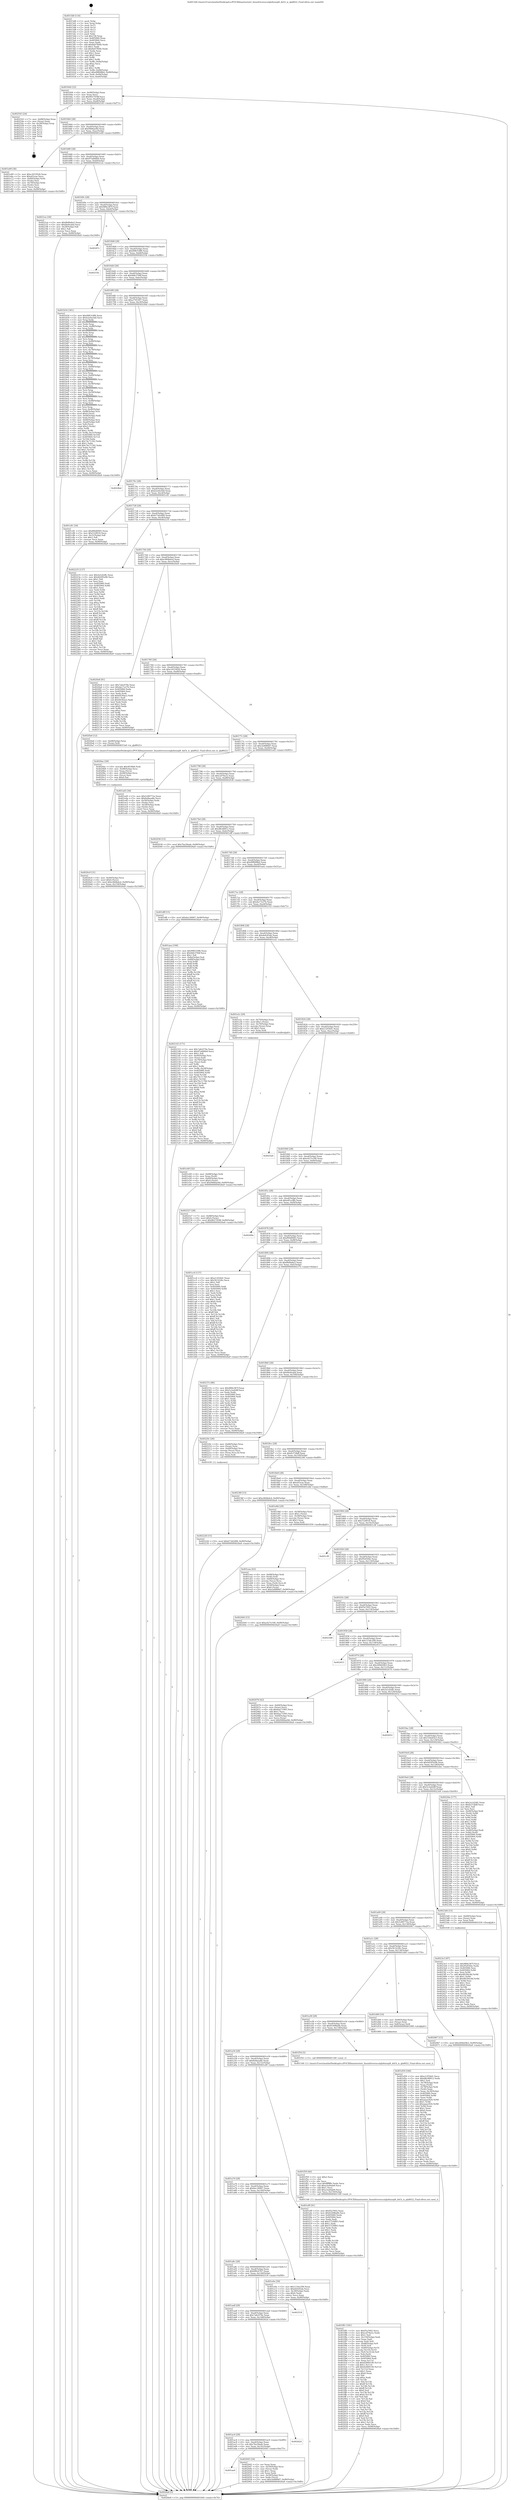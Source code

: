 digraph "0x4015d0" {
  label = "0x4015d0 (/mnt/c/Users/mathe/Desktop/tcc/POCII/binaries/extr_linuxdriversscsiqla4xxxql4_def.h_is_qla8022_Final-ollvm.out::main(0))"
  labelloc = "t"
  node[shape=record]

  Entry [label="",width=0.3,height=0.3,shape=circle,fillcolor=black,style=filled]
  "0x401644" [label="{
     0x401644 [32]\l
     | [instrs]\l
     &nbsp;&nbsp;0x401644 \<+6\>: mov -0x90(%rbp),%eax\l
     &nbsp;&nbsp;0x40164a \<+2\>: mov %eax,%ecx\l
     &nbsp;&nbsp;0x40164c \<+6\>: sub $0x8027458f,%ecx\l
     &nbsp;&nbsp;0x401652 \<+6\>: mov %eax,-0xa4(%rbp)\l
     &nbsp;&nbsp;0x401658 \<+6\>: mov %ecx,-0xa8(%rbp)\l
     &nbsp;&nbsp;0x40165e \<+6\>: je 0000000000402543 \<main+0xf73\>\l
  }"]
  "0x402543" [label="{
     0x402543 [24]\l
     | [instrs]\l
     &nbsp;&nbsp;0x402543 \<+7\>: mov -0x88(%rbp),%rax\l
     &nbsp;&nbsp;0x40254a \<+2\>: mov (%rax),%eax\l
     &nbsp;&nbsp;0x40254c \<+4\>: lea -0x28(%rbp),%rsp\l
     &nbsp;&nbsp;0x402550 \<+1\>: pop %rbx\l
     &nbsp;&nbsp;0x402551 \<+2\>: pop %r12\l
     &nbsp;&nbsp;0x402553 \<+2\>: pop %r13\l
     &nbsp;&nbsp;0x402555 \<+2\>: pop %r14\l
     &nbsp;&nbsp;0x402557 \<+2\>: pop %r15\l
     &nbsp;&nbsp;0x402559 \<+1\>: pop %rbp\l
     &nbsp;&nbsp;0x40255a \<+1\>: ret\l
  }"]
  "0x401664" [label="{
     0x401664 [28]\l
     | [instrs]\l
     &nbsp;&nbsp;0x401664 \<+5\>: jmp 0000000000401669 \<main+0x99\>\l
     &nbsp;&nbsp;0x401669 \<+6\>: mov -0xa4(%rbp),%eax\l
     &nbsp;&nbsp;0x40166f \<+5\>: sub $0x9466ae9d,%eax\l
     &nbsp;&nbsp;0x401674 \<+6\>: mov %eax,-0xac(%rbp)\l
     &nbsp;&nbsp;0x40167a \<+6\>: je 0000000000401e69 \<main+0x899\>\l
  }"]
  Exit [label="",width=0.3,height=0.3,shape=circle,fillcolor=black,style=filled,peripheries=2]
  "0x401e69" [label="{
     0x401e69 [36]\l
     | [instrs]\l
     &nbsp;&nbsp;0x401e69 \<+5\>: mov $0xc2033026,%eax\l
     &nbsp;&nbsp;0x401e6e \<+5\>: mov $0xa03cae,%ecx\l
     &nbsp;&nbsp;0x401e73 \<+4\>: mov -0x60(%rbp),%rdx\l
     &nbsp;&nbsp;0x401e77 \<+2\>: mov (%rdx),%esi\l
     &nbsp;&nbsp;0x401e79 \<+4\>: mov -0x70(%rbp),%rdx\l
     &nbsp;&nbsp;0x401e7d \<+2\>: cmp (%rdx),%esi\l
     &nbsp;&nbsp;0x401e7f \<+3\>: cmovl %ecx,%eax\l
     &nbsp;&nbsp;0x401e82 \<+6\>: mov %eax,-0x90(%rbp)\l
     &nbsp;&nbsp;0x401e88 \<+5\>: jmp 00000000004026a9 \<main+0x10d9\>\l
  }"]
  "0x401680" [label="{
     0x401680 [28]\l
     | [instrs]\l
     &nbsp;&nbsp;0x401680 \<+5\>: jmp 0000000000401685 \<main+0xb5\>\l
     &nbsp;&nbsp;0x401685 \<+6\>: mov -0xa4(%rbp),%eax\l
     &nbsp;&nbsp;0x40168b \<+5\>: sub $0x97a846b9,%eax\l
     &nbsp;&nbsp;0x401690 \<+6\>: mov %eax,-0xb0(%rbp)\l
     &nbsp;&nbsp;0x401696 \<+6\>: je 00000000004021ee \<main+0xc1e\>\l
  }"]
  "0x4023e3" [label="{
     0x4023e3 [97]\l
     | [instrs]\l
     &nbsp;&nbsp;0x4023e3 \<+5\>: mov $0x989e387f,%ecx\l
     &nbsp;&nbsp;0x4023e8 \<+5\>: mov $0x95d544e,%edx\l
     &nbsp;&nbsp;0x4023ed \<+7\>: mov 0x405060,%esi\l
     &nbsp;&nbsp;0x4023f4 \<+8\>: mov 0x405064,%r8d\l
     &nbsp;&nbsp;0x4023fc \<+3\>: mov %esi,%r9d\l
     &nbsp;&nbsp;0x4023ff \<+7\>: add $0x48184c9d,%r9d\l
     &nbsp;&nbsp;0x402406 \<+4\>: sub $0x1,%r9d\l
     &nbsp;&nbsp;0x40240a \<+7\>: sub $0x48184c9d,%r9d\l
     &nbsp;&nbsp;0x402411 \<+4\>: imul %r9d,%esi\l
     &nbsp;&nbsp;0x402415 \<+3\>: and $0x1,%esi\l
     &nbsp;&nbsp;0x402418 \<+3\>: cmp $0x0,%esi\l
     &nbsp;&nbsp;0x40241b \<+4\>: sete %r10b\l
     &nbsp;&nbsp;0x40241f \<+4\>: cmp $0xa,%r8d\l
     &nbsp;&nbsp;0x402423 \<+4\>: setl %r11b\l
     &nbsp;&nbsp;0x402427 \<+3\>: mov %r10b,%bl\l
     &nbsp;&nbsp;0x40242a \<+3\>: and %r11b,%bl\l
     &nbsp;&nbsp;0x40242d \<+3\>: xor %r11b,%r10b\l
     &nbsp;&nbsp;0x402430 \<+3\>: or %r10b,%bl\l
     &nbsp;&nbsp;0x402433 \<+3\>: test $0x1,%bl\l
     &nbsp;&nbsp;0x402436 \<+3\>: cmovne %edx,%ecx\l
     &nbsp;&nbsp;0x402439 \<+6\>: mov %ecx,-0x90(%rbp)\l
     &nbsp;&nbsp;0x40243f \<+5\>: jmp 00000000004026a9 \<main+0x10d9\>\l
  }"]
  "0x4021ee" [label="{
     0x4021ee [30]\l
     | [instrs]\l
     &nbsp;&nbsp;0x4021ee \<+5\>: mov $0xf6d9a6a3,%eax\l
     &nbsp;&nbsp;0x4021f3 \<+5\>: mov $0xfde9cabd,%ecx\l
     &nbsp;&nbsp;0x4021f8 \<+3\>: mov -0x29(%rbp),%dl\l
     &nbsp;&nbsp;0x4021fb \<+3\>: test $0x1,%dl\l
     &nbsp;&nbsp;0x4021fe \<+3\>: cmovne %ecx,%eax\l
     &nbsp;&nbsp;0x402201 \<+6\>: mov %eax,-0x90(%rbp)\l
     &nbsp;&nbsp;0x402207 \<+5\>: jmp 00000000004026a9 \<main+0x10d9\>\l
  }"]
  "0x40169c" [label="{
     0x40169c [28]\l
     | [instrs]\l
     &nbsp;&nbsp;0x40169c \<+5\>: jmp 00000000004016a1 \<main+0xd1\>\l
     &nbsp;&nbsp;0x4016a1 \<+6\>: mov -0xa4(%rbp),%eax\l
     &nbsp;&nbsp;0x4016a7 \<+5\>: sub $0x989e387f,%eax\l
     &nbsp;&nbsp;0x4016ac \<+6\>: mov %eax,-0xb4(%rbp)\l
     &nbsp;&nbsp;0x4016b2 \<+6\>: je 000000000040267c \<main+0x10ac\>\l
  }"]
  "0x402226" [label="{
     0x402226 [15]\l
     | [instrs]\l
     &nbsp;&nbsp;0x402226 \<+10\>: movl $0xb73d2d99,-0x90(%rbp)\l
     &nbsp;&nbsp;0x402230 \<+5\>: jmp 00000000004026a9 \<main+0x10d9\>\l
  }"]
  "0x40267c" [label="{
     0x40267c\l
  }", style=dashed]
  "0x4016b8" [label="{
     0x4016b8 [28]\l
     | [instrs]\l
     &nbsp;&nbsp;0x4016b8 \<+5\>: jmp 00000000004016bd \<main+0xed\>\l
     &nbsp;&nbsp;0x4016bd \<+6\>: mov -0xa4(%rbp),%eax\l
     &nbsp;&nbsp;0x4016c3 \<+5\>: sub $0x998318f6,%eax\l
     &nbsp;&nbsp;0x4016c8 \<+6\>: mov %eax,-0xb8(%rbp)\l
     &nbsp;&nbsp;0x4016ce \<+6\>: je 000000000040255b \<main+0xf8b\>\l
  }"]
  "0x4020c9" [label="{
     0x4020c9 [31]\l
     | [instrs]\l
     &nbsp;&nbsp;0x4020c9 \<+4\>: mov -0x40(%rbp),%rcx\l
     &nbsp;&nbsp;0x4020cd \<+6\>: movl $0x0,(%rcx)\l
     &nbsp;&nbsp;0x4020d3 \<+10\>: movl $0xc064bdcd,-0x90(%rbp)\l
     &nbsp;&nbsp;0x4020dd \<+6\>: mov %eax,-0x154(%rbp)\l
     &nbsp;&nbsp;0x4020e3 \<+5\>: jmp 00000000004026a9 \<main+0x10d9\>\l
  }"]
  "0x40255b" [label="{
     0x40255b\l
  }", style=dashed]
  "0x4016d4" [label="{
     0x4016d4 [28]\l
     | [instrs]\l
     &nbsp;&nbsp;0x4016d4 \<+5\>: jmp 00000000004016d9 \<main+0x109\>\l
     &nbsp;&nbsp;0x4016d9 \<+6\>: mov -0xa4(%rbp),%eax\l
     &nbsp;&nbsp;0x4016df \<+5\>: sub $0x9db379df,%eax\l
     &nbsp;&nbsp;0x4016e4 \<+6\>: mov %eax,-0xbc(%rbp)\l
     &nbsp;&nbsp;0x4016ea \<+6\>: je 0000000000401b54 \<main+0x584\>\l
  }"]
  "0x4020ac" [label="{
     0x4020ac [29]\l
     | [instrs]\l
     &nbsp;&nbsp;0x4020ac \<+10\>: movabs $0x4030b6,%rdi\l
     &nbsp;&nbsp;0x4020b6 \<+4\>: mov -0x48(%rbp),%rcx\l
     &nbsp;&nbsp;0x4020ba \<+2\>: mov %eax,(%rcx)\l
     &nbsp;&nbsp;0x4020bc \<+4\>: mov -0x48(%rbp),%rcx\l
     &nbsp;&nbsp;0x4020c0 \<+2\>: mov (%rcx),%esi\l
     &nbsp;&nbsp;0x4020c2 \<+2\>: mov $0x0,%al\l
     &nbsp;&nbsp;0x4020c4 \<+5\>: call 0000000000401040 \<printf@plt\>\l
     | [calls]\l
     &nbsp;&nbsp;0x401040 \{1\} (unknown)\l
  }"]
  "0x401b54" [label="{
     0x401b54 [301]\l
     | [instrs]\l
     &nbsp;&nbsp;0x401b54 \<+5\>: mov $0x998318f6,%eax\l
     &nbsp;&nbsp;0x401b59 \<+5\>: mov $0xb2e0a5dd,%ecx\l
     &nbsp;&nbsp;0x401b5e \<+3\>: mov %rsp,%rdx\l
     &nbsp;&nbsp;0x401b61 \<+4\>: add $0xfffffffffffffff0,%rdx\l
     &nbsp;&nbsp;0x401b65 \<+3\>: mov %rdx,%rsp\l
     &nbsp;&nbsp;0x401b68 \<+7\>: mov %rdx,-0x88(%rbp)\l
     &nbsp;&nbsp;0x401b6f \<+3\>: mov %rsp,%rdx\l
     &nbsp;&nbsp;0x401b72 \<+4\>: add $0xfffffffffffffff0,%rdx\l
     &nbsp;&nbsp;0x401b76 \<+3\>: mov %rdx,%rsp\l
     &nbsp;&nbsp;0x401b79 \<+3\>: mov %rsp,%rsi\l
     &nbsp;&nbsp;0x401b7c \<+4\>: add $0xfffffffffffffff0,%rsi\l
     &nbsp;&nbsp;0x401b80 \<+3\>: mov %rsi,%rsp\l
     &nbsp;&nbsp;0x401b83 \<+4\>: mov %rsi,-0x80(%rbp)\l
     &nbsp;&nbsp;0x401b87 \<+3\>: mov %rsp,%rsi\l
     &nbsp;&nbsp;0x401b8a \<+4\>: add $0xfffffffffffffff0,%rsi\l
     &nbsp;&nbsp;0x401b8e \<+3\>: mov %rsi,%rsp\l
     &nbsp;&nbsp;0x401b91 \<+4\>: mov %rsi,-0x78(%rbp)\l
     &nbsp;&nbsp;0x401b95 \<+3\>: mov %rsp,%rsi\l
     &nbsp;&nbsp;0x401b98 \<+4\>: add $0xfffffffffffffff0,%rsi\l
     &nbsp;&nbsp;0x401b9c \<+3\>: mov %rsi,%rsp\l
     &nbsp;&nbsp;0x401b9f \<+4\>: mov %rsi,-0x70(%rbp)\l
     &nbsp;&nbsp;0x401ba3 \<+3\>: mov %rsp,%rsi\l
     &nbsp;&nbsp;0x401ba6 \<+4\>: add $0xfffffffffffffff0,%rsi\l
     &nbsp;&nbsp;0x401baa \<+3\>: mov %rsi,%rsp\l
     &nbsp;&nbsp;0x401bad \<+4\>: mov %rsi,-0x68(%rbp)\l
     &nbsp;&nbsp;0x401bb1 \<+3\>: mov %rsp,%rsi\l
     &nbsp;&nbsp;0x401bb4 \<+4\>: add $0xfffffffffffffff0,%rsi\l
     &nbsp;&nbsp;0x401bb8 \<+3\>: mov %rsi,%rsp\l
     &nbsp;&nbsp;0x401bbb \<+4\>: mov %rsi,-0x60(%rbp)\l
     &nbsp;&nbsp;0x401bbf \<+3\>: mov %rsp,%rsi\l
     &nbsp;&nbsp;0x401bc2 \<+4\>: add $0xfffffffffffffff0,%rsi\l
     &nbsp;&nbsp;0x401bc6 \<+3\>: mov %rsi,%rsp\l
     &nbsp;&nbsp;0x401bc9 \<+4\>: mov %rsi,-0x58(%rbp)\l
     &nbsp;&nbsp;0x401bcd \<+3\>: mov %rsp,%rsi\l
     &nbsp;&nbsp;0x401bd0 \<+4\>: add $0xfffffffffffffff0,%rsi\l
     &nbsp;&nbsp;0x401bd4 \<+3\>: mov %rsi,%rsp\l
     &nbsp;&nbsp;0x401bd7 \<+4\>: mov %rsi,-0x50(%rbp)\l
     &nbsp;&nbsp;0x401bdb \<+3\>: mov %rsp,%rsi\l
     &nbsp;&nbsp;0x401bde \<+4\>: add $0xfffffffffffffff0,%rsi\l
     &nbsp;&nbsp;0x401be2 \<+3\>: mov %rsi,%rsp\l
     &nbsp;&nbsp;0x401be5 \<+4\>: mov %rsi,-0x48(%rbp)\l
     &nbsp;&nbsp;0x401be9 \<+3\>: mov %rsp,%rsi\l
     &nbsp;&nbsp;0x401bec \<+4\>: add $0xfffffffffffffff0,%rsi\l
     &nbsp;&nbsp;0x401bf0 \<+3\>: mov %rsi,%rsp\l
     &nbsp;&nbsp;0x401bf3 \<+4\>: mov %rsi,-0x40(%rbp)\l
     &nbsp;&nbsp;0x401bf7 \<+7\>: mov -0x88(%rbp),%rsi\l
     &nbsp;&nbsp;0x401bfe \<+6\>: movl $0x0,(%rsi)\l
     &nbsp;&nbsp;0x401c04 \<+6\>: mov -0x94(%rbp),%edi\l
     &nbsp;&nbsp;0x401c0a \<+2\>: mov %edi,(%rdx)\l
     &nbsp;&nbsp;0x401c0c \<+4\>: mov -0x80(%rbp),%rsi\l
     &nbsp;&nbsp;0x401c10 \<+7\>: mov -0xa0(%rbp),%r8\l
     &nbsp;&nbsp;0x401c17 \<+3\>: mov %r8,(%rsi)\l
     &nbsp;&nbsp;0x401c1a \<+3\>: cmpl $0x2,(%rdx)\l
     &nbsp;&nbsp;0x401c1d \<+4\>: setne %r9b\l
     &nbsp;&nbsp;0x401c21 \<+4\>: and $0x1,%r9b\l
     &nbsp;&nbsp;0x401c25 \<+4\>: mov %r9b,-0x31(%rbp)\l
     &nbsp;&nbsp;0x401c29 \<+8\>: mov 0x405060,%r10d\l
     &nbsp;&nbsp;0x401c31 \<+8\>: mov 0x405064,%r11d\l
     &nbsp;&nbsp;0x401c39 \<+3\>: mov %r10d,%ebx\l
     &nbsp;&nbsp;0x401c3c \<+6\>: sub $0x7dc71342,%ebx\l
     &nbsp;&nbsp;0x401c42 \<+3\>: sub $0x1,%ebx\l
     &nbsp;&nbsp;0x401c45 \<+6\>: add $0x7dc71342,%ebx\l
     &nbsp;&nbsp;0x401c4b \<+4\>: imul %ebx,%r10d\l
     &nbsp;&nbsp;0x401c4f \<+4\>: and $0x1,%r10d\l
     &nbsp;&nbsp;0x401c53 \<+4\>: cmp $0x0,%r10d\l
     &nbsp;&nbsp;0x401c57 \<+4\>: sete %r9b\l
     &nbsp;&nbsp;0x401c5b \<+4\>: cmp $0xa,%r11d\l
     &nbsp;&nbsp;0x401c5f \<+4\>: setl %r14b\l
     &nbsp;&nbsp;0x401c63 \<+3\>: mov %r9b,%r15b\l
     &nbsp;&nbsp;0x401c66 \<+3\>: and %r14b,%r15b\l
     &nbsp;&nbsp;0x401c69 \<+3\>: xor %r14b,%r9b\l
     &nbsp;&nbsp;0x401c6c \<+3\>: or %r9b,%r15b\l
     &nbsp;&nbsp;0x401c6f \<+4\>: test $0x1,%r15b\l
     &nbsp;&nbsp;0x401c73 \<+3\>: cmovne %ecx,%eax\l
     &nbsp;&nbsp;0x401c76 \<+6\>: mov %eax,-0x90(%rbp)\l
     &nbsp;&nbsp;0x401c7c \<+5\>: jmp 00000000004026a9 \<main+0x10d9\>\l
  }"]
  "0x4016f0" [label="{
     0x4016f0 [28]\l
     | [instrs]\l
     &nbsp;&nbsp;0x4016f0 \<+5\>: jmp 00000000004016f5 \<main+0x125\>\l
     &nbsp;&nbsp;0x4016f5 \<+6\>: mov -0xa4(%rbp),%eax\l
     &nbsp;&nbsp;0x4016fb \<+5\>: sub $0xa75f1447,%eax\l
     &nbsp;&nbsp;0x401700 \<+6\>: mov %eax,-0xc0(%rbp)\l
     &nbsp;&nbsp;0x401706 \<+6\>: je 00000000004024bd \<main+0xeed\>\l
  }"]
  "0x401ae0" [label="{
     0x401ae0\l
  }", style=dashed]
  "0x4024bd" [label="{
     0x4024bd\l
  }", style=dashed]
  "0x40170c" [label="{
     0x40170c [28]\l
     | [instrs]\l
     &nbsp;&nbsp;0x40170c \<+5\>: jmp 0000000000401711 \<main+0x141\>\l
     &nbsp;&nbsp;0x401711 \<+6\>: mov -0xa4(%rbp),%eax\l
     &nbsp;&nbsp;0x401717 \<+5\>: sub $0xb2e0a5dd,%eax\l
     &nbsp;&nbsp;0x40171c \<+6\>: mov %eax,-0xc4(%rbp)\l
     &nbsp;&nbsp;0x401722 \<+6\>: je 0000000000401c81 \<main+0x6b1\>\l
  }"]
  "0x402045" [label="{
     0x402045 [34]\l
     | [instrs]\l
     &nbsp;&nbsp;0x402045 \<+2\>: xor %eax,%eax\l
     &nbsp;&nbsp;0x402047 \<+4\>: mov -0x50(%rbp),%rcx\l
     &nbsp;&nbsp;0x40204b \<+2\>: mov (%rcx),%edx\l
     &nbsp;&nbsp;0x40204d \<+3\>: sub $0x1,%eax\l
     &nbsp;&nbsp;0x402050 \<+2\>: sub %eax,%edx\l
     &nbsp;&nbsp;0x402052 \<+4\>: mov -0x50(%rbp),%rcx\l
     &nbsp;&nbsp;0x402056 \<+2\>: mov %edx,(%rcx)\l
     &nbsp;&nbsp;0x402058 \<+10\>: movl $0xcb4889d7,-0x90(%rbp)\l
     &nbsp;&nbsp;0x402062 \<+5\>: jmp 00000000004026a9 \<main+0x10d9\>\l
  }"]
  "0x401c81" [label="{
     0x401c81 [30]\l
     | [instrs]\l
     &nbsp;&nbsp;0x401c81 \<+5\>: mov $0xf00d0945,%eax\l
     &nbsp;&nbsp;0x401c86 \<+5\>: mov $0x532f018,%ecx\l
     &nbsp;&nbsp;0x401c8b \<+3\>: mov -0x31(%rbp),%dl\l
     &nbsp;&nbsp;0x401c8e \<+3\>: test $0x1,%dl\l
     &nbsp;&nbsp;0x401c91 \<+3\>: cmovne %ecx,%eax\l
     &nbsp;&nbsp;0x401c94 \<+6\>: mov %eax,-0x90(%rbp)\l
     &nbsp;&nbsp;0x401c9a \<+5\>: jmp 00000000004026a9 \<main+0x10d9\>\l
  }"]
  "0x401728" [label="{
     0x401728 [28]\l
     | [instrs]\l
     &nbsp;&nbsp;0x401728 \<+5\>: jmp 000000000040172d \<main+0x15d\>\l
     &nbsp;&nbsp;0x40172d \<+6\>: mov -0xa4(%rbp),%eax\l
     &nbsp;&nbsp;0x401733 \<+5\>: sub $0xb73d2d99,%eax\l
     &nbsp;&nbsp;0x401738 \<+6\>: mov %eax,-0xc8(%rbp)\l
     &nbsp;&nbsp;0x40173e \<+6\>: je 0000000000402235 \<main+0xc65\>\l
  }"]
  "0x401ac4" [label="{
     0x401ac4 [28]\l
     | [instrs]\l
     &nbsp;&nbsp;0x401ac4 \<+5\>: jmp 0000000000401ac9 \<main+0x4f9\>\l
     &nbsp;&nbsp;0x401ac9 \<+6\>: mov -0xa4(%rbp),%eax\l
     &nbsp;&nbsp;0x401acf \<+5\>: sub $0x7ba39aab,%eax\l
     &nbsp;&nbsp;0x401ad4 \<+6\>: mov %eax,-0x14c(%rbp)\l
     &nbsp;&nbsp;0x401ada \<+6\>: je 0000000000402045 \<main+0xa75\>\l
  }"]
  "0x402235" [label="{
     0x402235 [137]\l
     | [instrs]\l
     &nbsp;&nbsp;0x402235 \<+5\>: mov $0x2a1d2dfc,%eax\l
     &nbsp;&nbsp;0x40223a \<+5\>: mov $0x4d295e96,%ecx\l
     &nbsp;&nbsp;0x40223f \<+2\>: mov $0x1,%dl\l
     &nbsp;&nbsp;0x402241 \<+2\>: xor %esi,%esi\l
     &nbsp;&nbsp;0x402243 \<+7\>: mov 0x405060,%edi\l
     &nbsp;&nbsp;0x40224a \<+8\>: mov 0x405064,%r8d\l
     &nbsp;&nbsp;0x402252 \<+3\>: sub $0x1,%esi\l
     &nbsp;&nbsp;0x402255 \<+3\>: mov %edi,%r9d\l
     &nbsp;&nbsp;0x402258 \<+3\>: add %esi,%r9d\l
     &nbsp;&nbsp;0x40225b \<+4\>: imul %r9d,%edi\l
     &nbsp;&nbsp;0x40225f \<+3\>: and $0x1,%edi\l
     &nbsp;&nbsp;0x402262 \<+3\>: cmp $0x0,%edi\l
     &nbsp;&nbsp;0x402265 \<+4\>: sete %r10b\l
     &nbsp;&nbsp;0x402269 \<+4\>: cmp $0xa,%r8d\l
     &nbsp;&nbsp;0x40226d \<+4\>: setl %r11b\l
     &nbsp;&nbsp;0x402271 \<+3\>: mov %r10b,%bl\l
     &nbsp;&nbsp;0x402274 \<+3\>: xor $0xff,%bl\l
     &nbsp;&nbsp;0x402277 \<+3\>: mov %r11b,%r14b\l
     &nbsp;&nbsp;0x40227a \<+4\>: xor $0xff,%r14b\l
     &nbsp;&nbsp;0x40227e \<+3\>: xor $0x1,%dl\l
     &nbsp;&nbsp;0x402281 \<+3\>: mov %bl,%r15b\l
     &nbsp;&nbsp;0x402284 \<+4\>: and $0xff,%r15b\l
     &nbsp;&nbsp;0x402288 \<+3\>: and %dl,%r10b\l
     &nbsp;&nbsp;0x40228b \<+3\>: mov %r14b,%r12b\l
     &nbsp;&nbsp;0x40228e \<+4\>: and $0xff,%r12b\l
     &nbsp;&nbsp;0x402292 \<+3\>: and %dl,%r11b\l
     &nbsp;&nbsp;0x402295 \<+3\>: or %r10b,%r15b\l
     &nbsp;&nbsp;0x402298 \<+3\>: or %r11b,%r12b\l
     &nbsp;&nbsp;0x40229b \<+3\>: xor %r12b,%r15b\l
     &nbsp;&nbsp;0x40229e \<+3\>: or %r14b,%bl\l
     &nbsp;&nbsp;0x4022a1 \<+3\>: xor $0xff,%bl\l
     &nbsp;&nbsp;0x4022a4 \<+3\>: or $0x1,%dl\l
     &nbsp;&nbsp;0x4022a7 \<+2\>: and %dl,%bl\l
     &nbsp;&nbsp;0x4022a9 \<+3\>: or %bl,%r15b\l
     &nbsp;&nbsp;0x4022ac \<+4\>: test $0x1,%r15b\l
     &nbsp;&nbsp;0x4022b0 \<+3\>: cmovne %ecx,%eax\l
     &nbsp;&nbsp;0x4022b3 \<+6\>: mov %eax,-0x90(%rbp)\l
     &nbsp;&nbsp;0x4022b9 \<+5\>: jmp 00000000004026a9 \<main+0x10d9\>\l
  }"]
  "0x401744" [label="{
     0x401744 [28]\l
     | [instrs]\l
     &nbsp;&nbsp;0x401744 \<+5\>: jmp 0000000000401749 \<main+0x179\>\l
     &nbsp;&nbsp;0x401749 \<+6\>: mov -0xa4(%rbp),%eax\l
     &nbsp;&nbsp;0x40174f \<+5\>: sub $0xc064bdcd,%eax\l
     &nbsp;&nbsp;0x401754 \<+6\>: mov %eax,-0xcc(%rbp)\l
     &nbsp;&nbsp;0x40175a \<+6\>: je 00000000004020e8 \<main+0xb18\>\l
  }"]
  "0x40262d" [label="{
     0x40262d\l
  }", style=dashed]
  "0x4020e8" [label="{
     0x4020e8 [91]\l
     | [instrs]\l
     &nbsp;&nbsp;0x4020e8 \<+5\>: mov $0x7a6c079e,%eax\l
     &nbsp;&nbsp;0x4020ed \<+5\>: mov $0xda17e27b,%ecx\l
     &nbsp;&nbsp;0x4020f2 \<+7\>: mov 0x405060,%edx\l
     &nbsp;&nbsp;0x4020f9 \<+7\>: mov 0x405064,%esi\l
     &nbsp;&nbsp;0x402100 \<+2\>: mov %edx,%edi\l
     &nbsp;&nbsp;0x402102 \<+6\>: add $0x6430ae2,%edi\l
     &nbsp;&nbsp;0x402108 \<+3\>: sub $0x1,%edi\l
     &nbsp;&nbsp;0x40210b \<+6\>: sub $0x6430ae2,%edi\l
     &nbsp;&nbsp;0x402111 \<+3\>: imul %edi,%edx\l
     &nbsp;&nbsp;0x402114 \<+3\>: and $0x1,%edx\l
     &nbsp;&nbsp;0x402117 \<+3\>: cmp $0x0,%edx\l
     &nbsp;&nbsp;0x40211a \<+4\>: sete %r8b\l
     &nbsp;&nbsp;0x40211e \<+3\>: cmp $0xa,%esi\l
     &nbsp;&nbsp;0x402121 \<+4\>: setl %r9b\l
     &nbsp;&nbsp;0x402125 \<+3\>: mov %r8b,%r10b\l
     &nbsp;&nbsp;0x402128 \<+3\>: and %r9b,%r10b\l
     &nbsp;&nbsp;0x40212b \<+3\>: xor %r9b,%r8b\l
     &nbsp;&nbsp;0x40212e \<+3\>: or %r8b,%r10b\l
     &nbsp;&nbsp;0x402131 \<+4\>: test $0x1,%r10b\l
     &nbsp;&nbsp;0x402135 \<+3\>: cmovne %ecx,%eax\l
     &nbsp;&nbsp;0x402138 \<+6\>: mov %eax,-0x90(%rbp)\l
     &nbsp;&nbsp;0x40213e \<+5\>: jmp 00000000004026a9 \<main+0x10d9\>\l
  }"]
  "0x401760" [label="{
     0x401760 [28]\l
     | [instrs]\l
     &nbsp;&nbsp;0x401760 \<+5\>: jmp 0000000000401765 \<main+0x195\>\l
     &nbsp;&nbsp;0x401765 \<+6\>: mov -0xa4(%rbp),%eax\l
     &nbsp;&nbsp;0x40176b \<+5\>: sub $0xc2033026,%eax\l
     &nbsp;&nbsp;0x401770 \<+6\>: mov %eax,-0xd0(%rbp)\l
     &nbsp;&nbsp;0x401776 \<+6\>: je 00000000004020a0 \<main+0xad0\>\l
  }"]
  "0x401aa8" [label="{
     0x401aa8 [28]\l
     | [instrs]\l
     &nbsp;&nbsp;0x401aa8 \<+5\>: jmp 0000000000401aad \<main+0x4dd\>\l
     &nbsp;&nbsp;0x401aad \<+6\>: mov -0xa4(%rbp),%eax\l
     &nbsp;&nbsp;0x401ab3 \<+5\>: sub $0x7a6c079e,%eax\l
     &nbsp;&nbsp;0x401ab8 \<+6\>: mov %eax,-0x148(%rbp)\l
     &nbsp;&nbsp;0x401abe \<+6\>: je 000000000040262d \<main+0x105d\>\l
  }"]
  "0x4020a0" [label="{
     0x4020a0 [12]\l
     | [instrs]\l
     &nbsp;&nbsp;0x4020a0 \<+4\>: mov -0x68(%rbp),%rax\l
     &nbsp;&nbsp;0x4020a4 \<+3\>: mov (%rax),%rdi\l
     &nbsp;&nbsp;0x4020a7 \<+5\>: call 00000000004015a0 \<is_qla8022\>\l
     | [calls]\l
     &nbsp;&nbsp;0x4015a0 \{1\} (/mnt/c/Users/mathe/Desktop/tcc/POCII/binaries/extr_linuxdriversscsiqla4xxxql4_def.h_is_qla8022_Final-ollvm.out::is_qla8022)\l
  }"]
  "0x40177c" [label="{
     0x40177c [28]\l
     | [instrs]\l
     &nbsp;&nbsp;0x40177c \<+5\>: jmp 0000000000401781 \<main+0x1b1\>\l
     &nbsp;&nbsp;0x401781 \<+6\>: mov -0xa4(%rbp),%eax\l
     &nbsp;&nbsp;0x401787 \<+5\>: sub $0xcb4889d7,%eax\l
     &nbsp;&nbsp;0x40178c \<+6\>: mov %eax,-0xd4(%rbp)\l
     &nbsp;&nbsp;0x401792 \<+6\>: je 0000000000401ed5 \<main+0x905\>\l
  }"]
  "0x402518" [label="{
     0x402518\l
  }", style=dashed]
  "0x401ed5" [label="{
     0x401ed5 [36]\l
     | [instrs]\l
     &nbsp;&nbsp;0x401ed5 \<+5\>: mov $0x5c89772a,%eax\l
     &nbsp;&nbsp;0x401eda \<+5\>: mov $0x6e8aea8e,%ecx\l
     &nbsp;&nbsp;0x401edf \<+4\>: mov -0x50(%rbp),%rdx\l
     &nbsp;&nbsp;0x401ee3 \<+2\>: mov (%rdx),%esi\l
     &nbsp;&nbsp;0x401ee5 \<+4\>: mov -0x58(%rbp),%rdx\l
     &nbsp;&nbsp;0x401ee9 \<+2\>: cmp (%rdx),%esi\l
     &nbsp;&nbsp;0x401eeb \<+3\>: cmovl %ecx,%eax\l
     &nbsp;&nbsp;0x401eee \<+6\>: mov %eax,-0x90(%rbp)\l
     &nbsp;&nbsp;0x401ef4 \<+5\>: jmp 00000000004026a9 \<main+0x10d9\>\l
  }"]
  "0x401798" [label="{
     0x401798 [28]\l
     | [instrs]\l
     &nbsp;&nbsp;0x401798 \<+5\>: jmp 000000000040179d \<main+0x1cd\>\l
     &nbsp;&nbsp;0x40179d \<+6\>: mov -0xa4(%rbp),%eax\l
     &nbsp;&nbsp;0x4017a3 \<+5\>: sub $0xcef79a1e,%eax\l
     &nbsp;&nbsp;0x4017a8 \<+6\>: mov %eax,-0xd8(%rbp)\l
     &nbsp;&nbsp;0x4017ae \<+6\>: je 0000000000402036 \<main+0xa66\>\l
  }"]
  "0x401f81" [label="{
     0x401f81 [181]\l
     | [instrs]\l
     &nbsp;&nbsp;0x401f81 \<+5\>: mov $0xf5a7002,%ecx\l
     &nbsp;&nbsp;0x401f86 \<+5\>: mov $0xcef79a1e,%edx\l
     &nbsp;&nbsp;0x401f8b \<+3\>: mov $0x1,%sil\l
     &nbsp;&nbsp;0x401f8e \<+6\>: mov -0x150(%rbp),%edi\l
     &nbsp;&nbsp;0x401f94 \<+3\>: imul %eax,%edi\l
     &nbsp;&nbsp;0x401f97 \<+3\>: movslq %edi,%r8\l
     &nbsp;&nbsp;0x401f9a \<+4\>: mov -0x68(%rbp),%r9\l
     &nbsp;&nbsp;0x401f9e \<+3\>: mov (%r9),%r9\l
     &nbsp;&nbsp;0x401fa1 \<+4\>: mov -0x60(%rbp),%r10\l
     &nbsp;&nbsp;0x401fa5 \<+3\>: movslq (%r10),%r10\l
     &nbsp;&nbsp;0x401fa8 \<+4\>: mov (%r9,%r10,8),%r9\l
     &nbsp;&nbsp;0x401fac \<+3\>: mov %r8,(%r9)\l
     &nbsp;&nbsp;0x401faf \<+7\>: mov 0x405060,%eax\l
     &nbsp;&nbsp;0x401fb6 \<+7\>: mov 0x405064,%edi\l
     &nbsp;&nbsp;0x401fbd \<+3\>: mov %eax,%r11d\l
     &nbsp;&nbsp;0x401fc0 \<+7\>: sub $0x62660140,%r11d\l
     &nbsp;&nbsp;0x401fc7 \<+4\>: sub $0x1,%r11d\l
     &nbsp;&nbsp;0x401fcb \<+7\>: add $0x62660140,%r11d\l
     &nbsp;&nbsp;0x401fd2 \<+4\>: imul %r11d,%eax\l
     &nbsp;&nbsp;0x401fd6 \<+3\>: and $0x1,%eax\l
     &nbsp;&nbsp;0x401fd9 \<+3\>: cmp $0x0,%eax\l
     &nbsp;&nbsp;0x401fdc \<+3\>: sete %bl\l
     &nbsp;&nbsp;0x401fdf \<+3\>: cmp $0xa,%edi\l
     &nbsp;&nbsp;0x401fe2 \<+4\>: setl %r14b\l
     &nbsp;&nbsp;0x401fe6 \<+3\>: mov %bl,%r15b\l
     &nbsp;&nbsp;0x401fe9 \<+4\>: xor $0xff,%r15b\l
     &nbsp;&nbsp;0x401fed \<+3\>: mov %r14b,%r12b\l
     &nbsp;&nbsp;0x401ff0 \<+4\>: xor $0xff,%r12b\l
     &nbsp;&nbsp;0x401ff4 \<+4\>: xor $0x0,%sil\l
     &nbsp;&nbsp;0x401ff8 \<+3\>: mov %r15b,%r13b\l
     &nbsp;&nbsp;0x401ffb \<+4\>: and $0x0,%r13b\l
     &nbsp;&nbsp;0x401fff \<+3\>: and %sil,%bl\l
     &nbsp;&nbsp;0x402002 \<+3\>: mov %r12b,%al\l
     &nbsp;&nbsp;0x402005 \<+2\>: and $0x0,%al\l
     &nbsp;&nbsp;0x402007 \<+3\>: and %sil,%r14b\l
     &nbsp;&nbsp;0x40200a \<+3\>: or %bl,%r13b\l
     &nbsp;&nbsp;0x40200d \<+3\>: or %r14b,%al\l
     &nbsp;&nbsp;0x402010 \<+3\>: xor %al,%r13b\l
     &nbsp;&nbsp;0x402013 \<+3\>: or %r12b,%r15b\l
     &nbsp;&nbsp;0x402016 \<+4\>: xor $0xff,%r15b\l
     &nbsp;&nbsp;0x40201a \<+4\>: or $0x0,%sil\l
     &nbsp;&nbsp;0x40201e \<+3\>: and %sil,%r15b\l
     &nbsp;&nbsp;0x402021 \<+3\>: or %r15b,%r13b\l
     &nbsp;&nbsp;0x402024 \<+4\>: test $0x1,%r13b\l
     &nbsp;&nbsp;0x402028 \<+3\>: cmovne %edx,%ecx\l
     &nbsp;&nbsp;0x40202b \<+6\>: mov %ecx,-0x90(%rbp)\l
     &nbsp;&nbsp;0x402031 \<+5\>: jmp 00000000004026a9 \<main+0x10d9\>\l
  }"]
  "0x402036" [label="{
     0x402036 [15]\l
     | [instrs]\l
     &nbsp;&nbsp;0x402036 \<+10\>: movl $0x7ba39aab,-0x90(%rbp)\l
     &nbsp;&nbsp;0x402040 \<+5\>: jmp 00000000004026a9 \<main+0x10d9\>\l
  }"]
  "0x4017b4" [label="{
     0x4017b4 [28]\l
     | [instrs]\l
     &nbsp;&nbsp;0x4017b4 \<+5\>: jmp 00000000004017b9 \<main+0x1e9\>\l
     &nbsp;&nbsp;0x4017b9 \<+6\>: mov -0xa4(%rbp),%eax\l
     &nbsp;&nbsp;0x4017bf \<+5\>: sub $0xd8c48912,%eax\l
     &nbsp;&nbsp;0x4017c4 \<+6\>: mov %eax,-0xdc(%rbp)\l
     &nbsp;&nbsp;0x4017ca \<+6\>: je 0000000000401dff \<main+0x82f\>\l
  }"]
  "0x401f59" [label="{
     0x401f59 [40]\l
     | [instrs]\l
     &nbsp;&nbsp;0x401f59 \<+5\>: mov $0x2,%ecx\l
     &nbsp;&nbsp;0x401f5e \<+1\>: cltd\l
     &nbsp;&nbsp;0x401f5f \<+2\>: idiv %ecx\l
     &nbsp;&nbsp;0x401f61 \<+6\>: imul $0xfffffffe,%edx,%ecx\l
     &nbsp;&nbsp;0x401f67 \<+6\>: sub $0xa3a44ab9,%ecx\l
     &nbsp;&nbsp;0x401f6d \<+3\>: add $0x1,%ecx\l
     &nbsp;&nbsp;0x401f70 \<+6\>: add $0xa3a44ab9,%ecx\l
     &nbsp;&nbsp;0x401f76 \<+6\>: mov %ecx,-0x150(%rbp)\l
     &nbsp;&nbsp;0x401f7c \<+5\>: call 0000000000401160 \<next_i\>\l
     | [calls]\l
     &nbsp;&nbsp;0x401160 \{1\} (/mnt/c/Users/mathe/Desktop/tcc/POCII/binaries/extr_linuxdriversscsiqla4xxxql4_def.h_is_qla8022_Final-ollvm.out::next_i)\l
  }"]
  "0x401dff" [label="{
     0x401dff [15]\l
     | [instrs]\l
     &nbsp;&nbsp;0x401dff \<+10\>: movl $0x6ec30067,-0x90(%rbp)\l
     &nbsp;&nbsp;0x401e09 \<+5\>: jmp 00000000004026a9 \<main+0x10d9\>\l
  }"]
  "0x4017d0" [label="{
     0x4017d0 [28]\l
     | [instrs]\l
     &nbsp;&nbsp;0x4017d0 \<+5\>: jmp 00000000004017d5 \<main+0x205\>\l
     &nbsp;&nbsp;0x4017d5 \<+6\>: mov -0xa4(%rbp),%eax\l
     &nbsp;&nbsp;0x4017db \<+5\>: sub $0xd9f698b0,%eax\l
     &nbsp;&nbsp;0x4017e0 \<+6\>: mov %eax,-0xe0(%rbp)\l
     &nbsp;&nbsp;0x4017e6 \<+6\>: je 0000000000401aea \<main+0x51a\>\l
  }"]
  "0x401eaa" [label="{
     0x401eaa [43]\l
     | [instrs]\l
     &nbsp;&nbsp;0x401eaa \<+4\>: mov -0x68(%rbp),%rdi\l
     &nbsp;&nbsp;0x401eae \<+3\>: mov (%rdi),%rdi\l
     &nbsp;&nbsp;0x401eb1 \<+4\>: mov -0x60(%rbp),%rcx\l
     &nbsp;&nbsp;0x401eb5 \<+3\>: movslq (%rcx),%rcx\l
     &nbsp;&nbsp;0x401eb8 \<+4\>: mov %rax,(%rdi,%rcx,8)\l
     &nbsp;&nbsp;0x401ebc \<+4\>: mov -0x50(%rbp),%rax\l
     &nbsp;&nbsp;0x401ec0 \<+6\>: movl $0x0,(%rax)\l
     &nbsp;&nbsp;0x401ec6 \<+10\>: movl $0xcb4889d7,-0x90(%rbp)\l
     &nbsp;&nbsp;0x401ed0 \<+5\>: jmp 00000000004026a9 \<main+0x10d9\>\l
  }"]
  "0x401aea" [label="{
     0x401aea [106]\l
     | [instrs]\l
     &nbsp;&nbsp;0x401aea \<+5\>: mov $0x998318f6,%eax\l
     &nbsp;&nbsp;0x401aef \<+5\>: mov $0x9db379df,%ecx\l
     &nbsp;&nbsp;0x401af4 \<+2\>: mov $0x1,%dl\l
     &nbsp;&nbsp;0x401af6 \<+7\>: mov -0x8a(%rbp),%sil\l
     &nbsp;&nbsp;0x401afd \<+7\>: mov -0x89(%rbp),%dil\l
     &nbsp;&nbsp;0x401b04 \<+3\>: mov %sil,%r8b\l
     &nbsp;&nbsp;0x401b07 \<+4\>: xor $0xff,%r8b\l
     &nbsp;&nbsp;0x401b0b \<+3\>: mov %dil,%r9b\l
     &nbsp;&nbsp;0x401b0e \<+4\>: xor $0xff,%r9b\l
     &nbsp;&nbsp;0x401b12 \<+3\>: xor $0x1,%dl\l
     &nbsp;&nbsp;0x401b15 \<+3\>: mov %r8b,%r10b\l
     &nbsp;&nbsp;0x401b18 \<+4\>: and $0xff,%r10b\l
     &nbsp;&nbsp;0x401b1c \<+3\>: and %dl,%sil\l
     &nbsp;&nbsp;0x401b1f \<+3\>: mov %r9b,%r11b\l
     &nbsp;&nbsp;0x401b22 \<+4\>: and $0xff,%r11b\l
     &nbsp;&nbsp;0x401b26 \<+3\>: and %dl,%dil\l
     &nbsp;&nbsp;0x401b29 \<+3\>: or %sil,%r10b\l
     &nbsp;&nbsp;0x401b2c \<+3\>: or %dil,%r11b\l
     &nbsp;&nbsp;0x401b2f \<+3\>: xor %r11b,%r10b\l
     &nbsp;&nbsp;0x401b32 \<+3\>: or %r9b,%r8b\l
     &nbsp;&nbsp;0x401b35 \<+4\>: xor $0xff,%r8b\l
     &nbsp;&nbsp;0x401b39 \<+3\>: or $0x1,%dl\l
     &nbsp;&nbsp;0x401b3c \<+3\>: and %dl,%r8b\l
     &nbsp;&nbsp;0x401b3f \<+3\>: or %r8b,%r10b\l
     &nbsp;&nbsp;0x401b42 \<+4\>: test $0x1,%r10b\l
     &nbsp;&nbsp;0x401b46 \<+3\>: cmovne %ecx,%eax\l
     &nbsp;&nbsp;0x401b49 \<+6\>: mov %eax,-0x90(%rbp)\l
     &nbsp;&nbsp;0x401b4f \<+5\>: jmp 00000000004026a9 \<main+0x10d9\>\l
  }"]
  "0x4017ec" [label="{
     0x4017ec [28]\l
     | [instrs]\l
     &nbsp;&nbsp;0x4017ec \<+5\>: jmp 00000000004017f1 \<main+0x221\>\l
     &nbsp;&nbsp;0x4017f1 \<+6\>: mov -0xa4(%rbp),%eax\l
     &nbsp;&nbsp;0x4017f7 \<+5\>: sub $0xda17e27b,%eax\l
     &nbsp;&nbsp;0x4017fc \<+6\>: mov %eax,-0xe4(%rbp)\l
     &nbsp;&nbsp;0x401802 \<+6\>: je 0000000000402143 \<main+0xb73\>\l
  }"]
  "0x4026a9" [label="{
     0x4026a9 [5]\l
     | [instrs]\l
     &nbsp;&nbsp;0x4026a9 \<+5\>: jmp 0000000000401644 \<main+0x74\>\l
  }"]
  "0x4015d0" [label="{
     0x4015d0 [116]\l
     | [instrs]\l
     &nbsp;&nbsp;0x4015d0 \<+1\>: push %rbp\l
     &nbsp;&nbsp;0x4015d1 \<+3\>: mov %rsp,%rbp\l
     &nbsp;&nbsp;0x4015d4 \<+2\>: push %r15\l
     &nbsp;&nbsp;0x4015d6 \<+2\>: push %r14\l
     &nbsp;&nbsp;0x4015d8 \<+2\>: push %r13\l
     &nbsp;&nbsp;0x4015da \<+2\>: push %r12\l
     &nbsp;&nbsp;0x4015dc \<+1\>: push %rbx\l
     &nbsp;&nbsp;0x4015dd \<+7\>: sub $0x158,%rsp\l
     &nbsp;&nbsp;0x4015e4 \<+7\>: mov 0x405060,%eax\l
     &nbsp;&nbsp;0x4015eb \<+7\>: mov 0x405064,%ecx\l
     &nbsp;&nbsp;0x4015f2 \<+2\>: mov %eax,%edx\l
     &nbsp;&nbsp;0x4015f4 \<+6\>: add $0x8a07fb4b,%edx\l
     &nbsp;&nbsp;0x4015fa \<+3\>: sub $0x1,%edx\l
     &nbsp;&nbsp;0x4015fd \<+6\>: sub $0x8a07fb4b,%edx\l
     &nbsp;&nbsp;0x401603 \<+3\>: imul %edx,%eax\l
     &nbsp;&nbsp;0x401606 \<+3\>: and $0x1,%eax\l
     &nbsp;&nbsp;0x401609 \<+3\>: cmp $0x0,%eax\l
     &nbsp;&nbsp;0x40160c \<+4\>: sete %r8b\l
     &nbsp;&nbsp;0x401610 \<+4\>: and $0x1,%r8b\l
     &nbsp;&nbsp;0x401614 \<+7\>: mov %r8b,-0x8a(%rbp)\l
     &nbsp;&nbsp;0x40161b \<+3\>: cmp $0xa,%ecx\l
     &nbsp;&nbsp;0x40161e \<+4\>: setl %r8b\l
     &nbsp;&nbsp;0x401622 \<+4\>: and $0x1,%r8b\l
     &nbsp;&nbsp;0x401626 \<+7\>: mov %r8b,-0x89(%rbp)\l
     &nbsp;&nbsp;0x40162d \<+10\>: movl $0xd9f698b0,-0x90(%rbp)\l
     &nbsp;&nbsp;0x401637 \<+6\>: mov %edi,-0x94(%rbp)\l
     &nbsp;&nbsp;0x40163d \<+7\>: mov %rsi,-0xa0(%rbp)\l
  }"]
  "0x401e49" [label="{
     0x401e49 [32]\l
     | [instrs]\l
     &nbsp;&nbsp;0x401e49 \<+4\>: mov -0x68(%rbp),%rdi\l
     &nbsp;&nbsp;0x401e4d \<+3\>: mov %rax,(%rdi)\l
     &nbsp;&nbsp;0x401e50 \<+4\>: mov -0x60(%rbp),%rax\l
     &nbsp;&nbsp;0x401e54 \<+6\>: movl $0x0,(%rax)\l
     &nbsp;&nbsp;0x401e5a \<+10\>: movl $0x9466ae9d,-0x90(%rbp)\l
     &nbsp;&nbsp;0x401e64 \<+5\>: jmp 00000000004026a9 \<main+0x10d9\>\l
  }"]
  "0x401a8c" [label="{
     0x401a8c [28]\l
     | [instrs]\l
     &nbsp;&nbsp;0x401a8c \<+5\>: jmp 0000000000401a91 \<main+0x4c1\>\l
     &nbsp;&nbsp;0x401a91 \<+6\>: mov -0xa4(%rbp),%eax\l
     &nbsp;&nbsp;0x401a97 \<+5\>: sub $0x6f6c6767,%eax\l
     &nbsp;&nbsp;0x401a9c \<+6\>: mov %eax,-0x144(%rbp)\l
     &nbsp;&nbsp;0x401aa2 \<+6\>: je 0000000000402518 \<main+0xf48\>\l
  }"]
  "0x402143" [label="{
     0x402143 [171]\l
     | [instrs]\l
     &nbsp;&nbsp;0x402143 \<+5\>: mov $0x7a6c079e,%eax\l
     &nbsp;&nbsp;0x402148 \<+5\>: mov $0x97a846b9,%ecx\l
     &nbsp;&nbsp;0x40214d \<+2\>: mov $0x1,%dl\l
     &nbsp;&nbsp;0x40214f \<+4\>: mov -0x40(%rbp),%rsi\l
     &nbsp;&nbsp;0x402153 \<+2\>: mov (%rsi),%edi\l
     &nbsp;&nbsp;0x402155 \<+4\>: mov -0x70(%rbp),%rsi\l
     &nbsp;&nbsp;0x402159 \<+2\>: cmp (%rsi),%edi\l
     &nbsp;&nbsp;0x40215b \<+4\>: setl %r8b\l
     &nbsp;&nbsp;0x40215f \<+4\>: and $0x1,%r8b\l
     &nbsp;&nbsp;0x402163 \<+4\>: mov %r8b,-0x29(%rbp)\l
     &nbsp;&nbsp;0x402167 \<+7\>: mov 0x405060,%edi\l
     &nbsp;&nbsp;0x40216e \<+8\>: mov 0x405064,%r9d\l
     &nbsp;&nbsp;0x402176 \<+3\>: mov %edi,%r10d\l
     &nbsp;&nbsp;0x402179 \<+7\>: sub $0x70c11760,%r10d\l
     &nbsp;&nbsp;0x402180 \<+4\>: sub $0x1,%r10d\l
     &nbsp;&nbsp;0x402184 \<+7\>: add $0x70c11760,%r10d\l
     &nbsp;&nbsp;0x40218b \<+4\>: imul %r10d,%edi\l
     &nbsp;&nbsp;0x40218f \<+3\>: and $0x1,%edi\l
     &nbsp;&nbsp;0x402192 \<+3\>: cmp $0x0,%edi\l
     &nbsp;&nbsp;0x402195 \<+4\>: sete %r8b\l
     &nbsp;&nbsp;0x402199 \<+4\>: cmp $0xa,%r9d\l
     &nbsp;&nbsp;0x40219d \<+4\>: setl %r11b\l
     &nbsp;&nbsp;0x4021a1 \<+3\>: mov %r8b,%bl\l
     &nbsp;&nbsp;0x4021a4 \<+3\>: xor $0xff,%bl\l
     &nbsp;&nbsp;0x4021a7 \<+3\>: mov %r11b,%r14b\l
     &nbsp;&nbsp;0x4021aa \<+4\>: xor $0xff,%r14b\l
     &nbsp;&nbsp;0x4021ae \<+3\>: xor $0x0,%dl\l
     &nbsp;&nbsp;0x4021b1 \<+3\>: mov %bl,%r15b\l
     &nbsp;&nbsp;0x4021b4 \<+4\>: and $0x0,%r15b\l
     &nbsp;&nbsp;0x4021b8 \<+3\>: and %dl,%r8b\l
     &nbsp;&nbsp;0x4021bb \<+3\>: mov %r14b,%r12b\l
     &nbsp;&nbsp;0x4021be \<+4\>: and $0x0,%r12b\l
     &nbsp;&nbsp;0x4021c2 \<+3\>: and %dl,%r11b\l
     &nbsp;&nbsp;0x4021c5 \<+3\>: or %r8b,%r15b\l
     &nbsp;&nbsp;0x4021c8 \<+3\>: or %r11b,%r12b\l
     &nbsp;&nbsp;0x4021cb \<+3\>: xor %r12b,%r15b\l
     &nbsp;&nbsp;0x4021ce \<+3\>: or %r14b,%bl\l
     &nbsp;&nbsp;0x4021d1 \<+3\>: xor $0xff,%bl\l
     &nbsp;&nbsp;0x4021d4 \<+3\>: or $0x0,%dl\l
     &nbsp;&nbsp;0x4021d7 \<+2\>: and %dl,%bl\l
     &nbsp;&nbsp;0x4021d9 \<+3\>: or %bl,%r15b\l
     &nbsp;&nbsp;0x4021dc \<+4\>: test $0x1,%r15b\l
     &nbsp;&nbsp;0x4021e0 \<+3\>: cmovne %ecx,%eax\l
     &nbsp;&nbsp;0x4021e3 \<+6\>: mov %eax,-0x90(%rbp)\l
     &nbsp;&nbsp;0x4021e9 \<+5\>: jmp 00000000004026a9 \<main+0x10d9\>\l
  }"]
  "0x401808" [label="{
     0x401808 [28]\l
     | [instrs]\l
     &nbsp;&nbsp;0x401808 \<+5\>: jmp 000000000040180d \<main+0x23d\>\l
     &nbsp;&nbsp;0x40180d \<+6\>: mov -0xa4(%rbp),%eax\l
     &nbsp;&nbsp;0x401813 \<+5\>: sub $0xdefc65ab,%eax\l
     &nbsp;&nbsp;0x401818 \<+6\>: mov %eax,-0xe8(%rbp)\l
     &nbsp;&nbsp;0x40181e \<+6\>: je 0000000000401e2c \<main+0x85c\>\l
  }"]
  "0x401e0e" [label="{
     0x401e0e [30]\l
     | [instrs]\l
     &nbsp;&nbsp;0x401e0e \<+5\>: mov $0x123dc299,%eax\l
     &nbsp;&nbsp;0x401e13 \<+5\>: mov $0xdefc65ab,%ecx\l
     &nbsp;&nbsp;0x401e18 \<+3\>: mov -0x30(%rbp),%edx\l
     &nbsp;&nbsp;0x401e1b \<+3\>: cmp $0x0,%edx\l
     &nbsp;&nbsp;0x401e1e \<+3\>: cmove %ecx,%eax\l
     &nbsp;&nbsp;0x401e21 \<+6\>: mov %eax,-0x90(%rbp)\l
     &nbsp;&nbsp;0x401e27 \<+5\>: jmp 00000000004026a9 \<main+0x10d9\>\l
  }"]
  "0x401e2c" [label="{
     0x401e2c [29]\l
     | [instrs]\l
     &nbsp;&nbsp;0x401e2c \<+4\>: mov -0x70(%rbp),%rax\l
     &nbsp;&nbsp;0x401e30 \<+6\>: movl $0x1,(%rax)\l
     &nbsp;&nbsp;0x401e36 \<+4\>: mov -0x70(%rbp),%rax\l
     &nbsp;&nbsp;0x401e3a \<+3\>: movslq (%rax),%rax\l
     &nbsp;&nbsp;0x401e3d \<+4\>: shl $0x3,%rax\l
     &nbsp;&nbsp;0x401e41 \<+3\>: mov %rax,%rdi\l
     &nbsp;&nbsp;0x401e44 \<+5\>: call 0000000000401050 \<malloc@plt\>\l
     | [calls]\l
     &nbsp;&nbsp;0x401050 \{1\} (unknown)\l
  }"]
  "0x401824" [label="{
     0x401824 [28]\l
     | [instrs]\l
     &nbsp;&nbsp;0x401824 \<+5\>: jmp 0000000000401829 \<main+0x259\>\l
     &nbsp;&nbsp;0x401829 \<+6\>: mov -0xa4(%rbp),%eax\l
     &nbsp;&nbsp;0x40182f \<+5\>: sub $0xe12f34d1,%eax\l
     &nbsp;&nbsp;0x401834 \<+6\>: mov %eax,-0xec(%rbp)\l
     &nbsp;&nbsp;0x40183a \<+6\>: je 00000000004025a0 \<main+0xfd0\>\l
  }"]
  "0x401a70" [label="{
     0x401a70 [28]\l
     | [instrs]\l
     &nbsp;&nbsp;0x401a70 \<+5\>: jmp 0000000000401a75 \<main+0x4a5\>\l
     &nbsp;&nbsp;0x401a75 \<+6\>: mov -0xa4(%rbp),%eax\l
     &nbsp;&nbsp;0x401a7b \<+5\>: sub $0x6ec30067,%eax\l
     &nbsp;&nbsp;0x401a80 \<+6\>: mov %eax,-0x140(%rbp)\l
     &nbsp;&nbsp;0x401a86 \<+6\>: je 0000000000401e0e \<main+0x83e\>\l
  }"]
  "0x4025a0" [label="{
     0x4025a0\l
  }", style=dashed]
  "0x401840" [label="{
     0x401840 [28]\l
     | [instrs]\l
     &nbsp;&nbsp;0x401840 \<+5\>: jmp 0000000000401845 \<main+0x275\>\l
     &nbsp;&nbsp;0x401845 \<+6\>: mov -0xa4(%rbp),%eax\l
     &nbsp;&nbsp;0x40184b \<+5\>: sub $0xe427e190,%eax\l
     &nbsp;&nbsp;0x401850 \<+6\>: mov %eax,-0xf0(%rbp)\l
     &nbsp;&nbsp;0x401856 \<+6\>: je 0000000000402527 \<main+0xf57\>\l
  }"]
  "0x401ef9" [label="{
     0x401ef9 [91]\l
     | [instrs]\l
     &nbsp;&nbsp;0x401ef9 \<+5\>: mov $0xf5a7002,%eax\l
     &nbsp;&nbsp;0x401efe \<+5\>: mov $0x61698a0b,%ecx\l
     &nbsp;&nbsp;0x401f03 \<+7\>: mov 0x405060,%edx\l
     &nbsp;&nbsp;0x401f0a \<+7\>: mov 0x405064,%esi\l
     &nbsp;&nbsp;0x401f11 \<+2\>: mov %edx,%edi\l
     &nbsp;&nbsp;0x401f13 \<+6\>: sub $0x57526f63,%edi\l
     &nbsp;&nbsp;0x401f19 \<+3\>: sub $0x1,%edi\l
     &nbsp;&nbsp;0x401f1c \<+6\>: add $0x57526f63,%edi\l
     &nbsp;&nbsp;0x401f22 \<+3\>: imul %edi,%edx\l
     &nbsp;&nbsp;0x401f25 \<+3\>: and $0x1,%edx\l
     &nbsp;&nbsp;0x401f28 \<+3\>: cmp $0x0,%edx\l
     &nbsp;&nbsp;0x401f2b \<+4\>: sete %r8b\l
     &nbsp;&nbsp;0x401f2f \<+3\>: cmp $0xa,%esi\l
     &nbsp;&nbsp;0x401f32 \<+4\>: setl %r9b\l
     &nbsp;&nbsp;0x401f36 \<+3\>: mov %r8b,%r10b\l
     &nbsp;&nbsp;0x401f39 \<+3\>: and %r9b,%r10b\l
     &nbsp;&nbsp;0x401f3c \<+3\>: xor %r9b,%r8b\l
     &nbsp;&nbsp;0x401f3f \<+3\>: or %r8b,%r10b\l
     &nbsp;&nbsp;0x401f42 \<+4\>: test $0x1,%r10b\l
     &nbsp;&nbsp;0x401f46 \<+3\>: cmovne %ecx,%eax\l
     &nbsp;&nbsp;0x401f49 \<+6\>: mov %eax,-0x90(%rbp)\l
     &nbsp;&nbsp;0x401f4f \<+5\>: jmp 00000000004026a9 \<main+0x10d9\>\l
  }"]
  "0x402527" [label="{
     0x402527 [28]\l
     | [instrs]\l
     &nbsp;&nbsp;0x402527 \<+7\>: mov -0x88(%rbp),%rax\l
     &nbsp;&nbsp;0x40252e \<+6\>: movl $0x0,(%rax)\l
     &nbsp;&nbsp;0x402534 \<+10\>: movl $0x8027458f,-0x90(%rbp)\l
     &nbsp;&nbsp;0x40253e \<+5\>: jmp 00000000004026a9 \<main+0x10d9\>\l
  }"]
  "0x40185c" [label="{
     0x40185c [28]\l
     | [instrs]\l
     &nbsp;&nbsp;0x40185c \<+5\>: jmp 0000000000401861 \<main+0x291\>\l
     &nbsp;&nbsp;0x401861 \<+6\>: mov -0xa4(%rbp),%eax\l
     &nbsp;&nbsp;0x401867 \<+5\>: sub $0xe81a3ffe,%eax\l
     &nbsp;&nbsp;0x40186c \<+6\>: mov %eax,-0xf4(%rbp)\l
     &nbsp;&nbsp;0x401872 \<+6\>: je 000000000040269a \<main+0x10ca\>\l
  }"]
  "0x401a54" [label="{
     0x401a54 [28]\l
     | [instrs]\l
     &nbsp;&nbsp;0x401a54 \<+5\>: jmp 0000000000401a59 \<main+0x489\>\l
     &nbsp;&nbsp;0x401a59 \<+6\>: mov -0xa4(%rbp),%eax\l
     &nbsp;&nbsp;0x401a5f \<+5\>: sub $0x6e8aea8e,%eax\l
     &nbsp;&nbsp;0x401a64 \<+6\>: mov %eax,-0x13c(%rbp)\l
     &nbsp;&nbsp;0x401a6a \<+6\>: je 0000000000401ef9 \<main+0x929\>\l
  }"]
  "0x40269a" [label="{
     0x40269a\l
  }", style=dashed]
  "0x401878" [label="{
     0x401878 [28]\l
     | [instrs]\l
     &nbsp;&nbsp;0x401878 \<+5\>: jmp 000000000040187d \<main+0x2ad\>\l
     &nbsp;&nbsp;0x40187d \<+6\>: mov -0xa4(%rbp),%eax\l
     &nbsp;&nbsp;0x401883 \<+5\>: sub $0xf00d0945,%eax\l
     &nbsp;&nbsp;0x401888 \<+6\>: mov %eax,-0xf8(%rbp)\l
     &nbsp;&nbsp;0x40188e \<+6\>: je 0000000000401cc0 \<main+0x6f0\>\l
  }"]
  "0x401f54" [label="{
     0x401f54 [5]\l
     | [instrs]\l
     &nbsp;&nbsp;0x401f54 \<+5\>: call 0000000000401160 \<next_i\>\l
     | [calls]\l
     &nbsp;&nbsp;0x401160 \{1\} (/mnt/c/Users/mathe/Desktop/tcc/POCII/binaries/extr_linuxdriversscsiqla4xxxql4_def.h_is_qla8022_Final-ollvm.out::next_i)\l
  }"]
  "0x401cc0" [label="{
     0x401cc0 [137]\l
     | [instrs]\l
     &nbsp;&nbsp;0x401cc0 \<+5\>: mov $0xe12f34d1,%eax\l
     &nbsp;&nbsp;0x401cc5 \<+5\>: mov $0x5fc3226c,%ecx\l
     &nbsp;&nbsp;0x401cca \<+2\>: mov $0x1,%dl\l
     &nbsp;&nbsp;0x401ccc \<+2\>: xor %esi,%esi\l
     &nbsp;&nbsp;0x401cce \<+7\>: mov 0x405060,%edi\l
     &nbsp;&nbsp;0x401cd5 \<+8\>: mov 0x405064,%r8d\l
     &nbsp;&nbsp;0x401cdd \<+3\>: sub $0x1,%esi\l
     &nbsp;&nbsp;0x401ce0 \<+3\>: mov %edi,%r9d\l
     &nbsp;&nbsp;0x401ce3 \<+3\>: add %esi,%r9d\l
     &nbsp;&nbsp;0x401ce6 \<+4\>: imul %r9d,%edi\l
     &nbsp;&nbsp;0x401cea \<+3\>: and $0x1,%edi\l
     &nbsp;&nbsp;0x401ced \<+3\>: cmp $0x0,%edi\l
     &nbsp;&nbsp;0x401cf0 \<+4\>: sete %r10b\l
     &nbsp;&nbsp;0x401cf4 \<+4\>: cmp $0xa,%r8d\l
     &nbsp;&nbsp;0x401cf8 \<+4\>: setl %r11b\l
     &nbsp;&nbsp;0x401cfc \<+3\>: mov %r10b,%bl\l
     &nbsp;&nbsp;0x401cff \<+3\>: xor $0xff,%bl\l
     &nbsp;&nbsp;0x401d02 \<+3\>: mov %r11b,%r14b\l
     &nbsp;&nbsp;0x401d05 \<+4\>: xor $0xff,%r14b\l
     &nbsp;&nbsp;0x401d09 \<+3\>: xor $0x1,%dl\l
     &nbsp;&nbsp;0x401d0c \<+3\>: mov %bl,%r15b\l
     &nbsp;&nbsp;0x401d0f \<+4\>: and $0xff,%r15b\l
     &nbsp;&nbsp;0x401d13 \<+3\>: and %dl,%r10b\l
     &nbsp;&nbsp;0x401d16 \<+3\>: mov %r14b,%r12b\l
     &nbsp;&nbsp;0x401d19 \<+4\>: and $0xff,%r12b\l
     &nbsp;&nbsp;0x401d1d \<+3\>: and %dl,%r11b\l
     &nbsp;&nbsp;0x401d20 \<+3\>: or %r10b,%r15b\l
     &nbsp;&nbsp;0x401d23 \<+3\>: or %r11b,%r12b\l
     &nbsp;&nbsp;0x401d26 \<+3\>: xor %r12b,%r15b\l
     &nbsp;&nbsp;0x401d29 \<+3\>: or %r14b,%bl\l
     &nbsp;&nbsp;0x401d2c \<+3\>: xor $0xff,%bl\l
     &nbsp;&nbsp;0x401d2f \<+3\>: or $0x1,%dl\l
     &nbsp;&nbsp;0x401d32 \<+2\>: and %dl,%bl\l
     &nbsp;&nbsp;0x401d34 \<+3\>: or %bl,%r15b\l
     &nbsp;&nbsp;0x401d37 \<+4\>: test $0x1,%r15b\l
     &nbsp;&nbsp;0x401d3b \<+3\>: cmovne %ecx,%eax\l
     &nbsp;&nbsp;0x401d3e \<+6\>: mov %eax,-0x90(%rbp)\l
     &nbsp;&nbsp;0x401d44 \<+5\>: jmp 00000000004026a9 \<main+0x10d9\>\l
  }"]
  "0x401894" [label="{
     0x401894 [28]\l
     | [instrs]\l
     &nbsp;&nbsp;0x401894 \<+5\>: jmp 0000000000401899 \<main+0x2c9\>\l
     &nbsp;&nbsp;0x401899 \<+6\>: mov -0xa4(%rbp),%eax\l
     &nbsp;&nbsp;0x40189f \<+5\>: sub $0xf6d9a6a3,%eax\l
     &nbsp;&nbsp;0x4018a4 \<+6\>: mov %eax,-0xfc(%rbp)\l
     &nbsp;&nbsp;0x4018aa \<+6\>: je 000000000040237e \<main+0xdae\>\l
  }"]
  "0x401d59" [label="{
     0x401d59 [166]\l
     | [instrs]\l
     &nbsp;&nbsp;0x401d59 \<+5\>: mov $0xe12f34d1,%ecx\l
     &nbsp;&nbsp;0x401d5e \<+5\>: mov $0xd8c48912,%edx\l
     &nbsp;&nbsp;0x401d63 \<+3\>: mov $0x1,%sil\l
     &nbsp;&nbsp;0x401d66 \<+4\>: mov -0x78(%rbp),%rdi\l
     &nbsp;&nbsp;0x401d6a \<+2\>: mov %eax,(%rdi)\l
     &nbsp;&nbsp;0x401d6c \<+4\>: mov -0x78(%rbp),%rdi\l
     &nbsp;&nbsp;0x401d70 \<+2\>: mov (%rdi),%eax\l
     &nbsp;&nbsp;0x401d72 \<+3\>: mov %eax,-0x30(%rbp)\l
     &nbsp;&nbsp;0x401d75 \<+7\>: mov 0x405060,%eax\l
     &nbsp;&nbsp;0x401d7c \<+8\>: mov 0x405064,%r8d\l
     &nbsp;&nbsp;0x401d84 \<+3\>: mov %eax,%r9d\l
     &nbsp;&nbsp;0x401d87 \<+7\>: add $0xaaaa3f24,%r9d\l
     &nbsp;&nbsp;0x401d8e \<+4\>: sub $0x1,%r9d\l
     &nbsp;&nbsp;0x401d92 \<+7\>: sub $0xaaaa3f24,%r9d\l
     &nbsp;&nbsp;0x401d99 \<+4\>: imul %r9d,%eax\l
     &nbsp;&nbsp;0x401d9d \<+3\>: and $0x1,%eax\l
     &nbsp;&nbsp;0x401da0 \<+3\>: cmp $0x0,%eax\l
     &nbsp;&nbsp;0x401da3 \<+4\>: sete %r10b\l
     &nbsp;&nbsp;0x401da7 \<+4\>: cmp $0xa,%r8d\l
     &nbsp;&nbsp;0x401dab \<+4\>: setl %r11b\l
     &nbsp;&nbsp;0x401daf \<+3\>: mov %r10b,%bl\l
     &nbsp;&nbsp;0x401db2 \<+3\>: xor $0xff,%bl\l
     &nbsp;&nbsp;0x401db5 \<+3\>: mov %r11b,%r14b\l
     &nbsp;&nbsp;0x401db8 \<+4\>: xor $0xff,%r14b\l
     &nbsp;&nbsp;0x401dbc \<+4\>: xor $0x1,%sil\l
     &nbsp;&nbsp;0x401dc0 \<+3\>: mov %bl,%r15b\l
     &nbsp;&nbsp;0x401dc3 \<+4\>: and $0xff,%r15b\l
     &nbsp;&nbsp;0x401dc7 \<+3\>: and %sil,%r10b\l
     &nbsp;&nbsp;0x401dca \<+3\>: mov %r14b,%r12b\l
     &nbsp;&nbsp;0x401dcd \<+4\>: and $0xff,%r12b\l
     &nbsp;&nbsp;0x401dd1 \<+3\>: and %sil,%r11b\l
     &nbsp;&nbsp;0x401dd4 \<+3\>: or %r10b,%r15b\l
     &nbsp;&nbsp;0x401dd7 \<+3\>: or %r11b,%r12b\l
     &nbsp;&nbsp;0x401dda \<+3\>: xor %r12b,%r15b\l
     &nbsp;&nbsp;0x401ddd \<+3\>: or %r14b,%bl\l
     &nbsp;&nbsp;0x401de0 \<+3\>: xor $0xff,%bl\l
     &nbsp;&nbsp;0x401de3 \<+4\>: or $0x1,%sil\l
     &nbsp;&nbsp;0x401de7 \<+3\>: and %sil,%bl\l
     &nbsp;&nbsp;0x401dea \<+3\>: or %bl,%r15b\l
     &nbsp;&nbsp;0x401ded \<+4\>: test $0x1,%r15b\l
     &nbsp;&nbsp;0x401df1 \<+3\>: cmovne %edx,%ecx\l
     &nbsp;&nbsp;0x401df4 \<+6\>: mov %ecx,-0x90(%rbp)\l
     &nbsp;&nbsp;0x401dfa \<+5\>: jmp 00000000004026a9 \<main+0x10d9\>\l
  }"]
  "0x40237e" [label="{
     0x40237e [86]\l
     | [instrs]\l
     &nbsp;&nbsp;0x40237e \<+5\>: mov $0x989e387f,%eax\l
     &nbsp;&nbsp;0x402383 \<+5\>: mov $0x5c2ad28f,%ecx\l
     &nbsp;&nbsp;0x402388 \<+2\>: xor %edx,%edx\l
     &nbsp;&nbsp;0x40238a \<+7\>: mov 0x405060,%esi\l
     &nbsp;&nbsp;0x402391 \<+7\>: mov 0x405064,%edi\l
     &nbsp;&nbsp;0x402398 \<+3\>: sub $0x1,%edx\l
     &nbsp;&nbsp;0x40239b \<+3\>: mov %esi,%r8d\l
     &nbsp;&nbsp;0x40239e \<+3\>: add %edx,%r8d\l
     &nbsp;&nbsp;0x4023a1 \<+4\>: imul %r8d,%esi\l
     &nbsp;&nbsp;0x4023a5 \<+3\>: and $0x1,%esi\l
     &nbsp;&nbsp;0x4023a8 \<+3\>: cmp $0x0,%esi\l
     &nbsp;&nbsp;0x4023ab \<+4\>: sete %r9b\l
     &nbsp;&nbsp;0x4023af \<+3\>: cmp $0xa,%edi\l
     &nbsp;&nbsp;0x4023b2 \<+4\>: setl %r10b\l
     &nbsp;&nbsp;0x4023b6 \<+3\>: mov %r9b,%r11b\l
     &nbsp;&nbsp;0x4023b9 \<+3\>: and %r10b,%r11b\l
     &nbsp;&nbsp;0x4023bc \<+3\>: xor %r10b,%r9b\l
     &nbsp;&nbsp;0x4023bf \<+3\>: or %r9b,%r11b\l
     &nbsp;&nbsp;0x4023c2 \<+4\>: test $0x1,%r11b\l
     &nbsp;&nbsp;0x4023c6 \<+3\>: cmovne %ecx,%eax\l
     &nbsp;&nbsp;0x4023c9 \<+6\>: mov %eax,-0x90(%rbp)\l
     &nbsp;&nbsp;0x4023cf \<+5\>: jmp 00000000004026a9 \<main+0x10d9\>\l
  }"]
  "0x4018b0" [label="{
     0x4018b0 [28]\l
     | [instrs]\l
     &nbsp;&nbsp;0x4018b0 \<+5\>: jmp 00000000004018b5 \<main+0x2e5\>\l
     &nbsp;&nbsp;0x4018b5 \<+6\>: mov -0xa4(%rbp),%eax\l
     &nbsp;&nbsp;0x4018bb \<+5\>: sub $0xfde9cabd,%eax\l
     &nbsp;&nbsp;0x4018c0 \<+6\>: mov %eax,-0x100(%rbp)\l
     &nbsp;&nbsp;0x4018c6 \<+6\>: je 000000000040220c \<main+0xc3c\>\l
  }"]
  "0x401a38" [label="{
     0x401a38 [28]\l
     | [instrs]\l
     &nbsp;&nbsp;0x401a38 \<+5\>: jmp 0000000000401a3d \<main+0x46d\>\l
     &nbsp;&nbsp;0x401a3d \<+6\>: mov -0xa4(%rbp),%eax\l
     &nbsp;&nbsp;0x401a43 \<+5\>: sub $0x61698a0b,%eax\l
     &nbsp;&nbsp;0x401a48 \<+6\>: mov %eax,-0x138(%rbp)\l
     &nbsp;&nbsp;0x401a4e \<+6\>: je 0000000000401f54 \<main+0x984\>\l
  }"]
  "0x40220c" [label="{
     0x40220c [26]\l
     | [instrs]\l
     &nbsp;&nbsp;0x40220c \<+4\>: mov -0x68(%rbp),%rax\l
     &nbsp;&nbsp;0x402210 \<+3\>: mov (%rax),%rax\l
     &nbsp;&nbsp;0x402213 \<+4\>: mov -0x40(%rbp),%rcx\l
     &nbsp;&nbsp;0x402217 \<+3\>: movslq (%rcx),%rcx\l
     &nbsp;&nbsp;0x40221a \<+4\>: mov (%rax,%rcx,8),%rax\l
     &nbsp;&nbsp;0x40221e \<+3\>: mov %rax,%rdi\l
     &nbsp;&nbsp;0x402221 \<+5\>: call 0000000000401030 \<free@plt\>\l
     | [calls]\l
     &nbsp;&nbsp;0x401030 \{1\} (unknown)\l
  }"]
  "0x4018cc" [label="{
     0x4018cc [28]\l
     | [instrs]\l
     &nbsp;&nbsp;0x4018cc \<+5\>: jmp 00000000004018d1 \<main+0x301\>\l
     &nbsp;&nbsp;0x4018d1 \<+6\>: mov -0xa4(%rbp),%eax\l
     &nbsp;&nbsp;0x4018d7 \<+5\>: sub $0xfe37dbff,%eax\l
     &nbsp;&nbsp;0x4018dc \<+6\>: mov %eax,-0x104(%rbp)\l
     &nbsp;&nbsp;0x4018e2 \<+6\>: je 000000000040236f \<main+0xd9f\>\l
  }"]
  "0x401d49" [label="{
     0x401d49 [16]\l
     | [instrs]\l
     &nbsp;&nbsp;0x401d49 \<+4\>: mov -0x80(%rbp),%rax\l
     &nbsp;&nbsp;0x401d4d \<+3\>: mov (%rax),%rax\l
     &nbsp;&nbsp;0x401d50 \<+4\>: mov 0x8(%rax),%rdi\l
     &nbsp;&nbsp;0x401d54 \<+5\>: call 0000000000401060 \<atoi@plt\>\l
     | [calls]\l
     &nbsp;&nbsp;0x401060 \{1\} (unknown)\l
  }"]
  "0x40236f" [label="{
     0x40236f [15]\l
     | [instrs]\l
     &nbsp;&nbsp;0x40236f \<+10\>: movl $0xc064bdcd,-0x90(%rbp)\l
     &nbsp;&nbsp;0x402379 \<+5\>: jmp 00000000004026a9 \<main+0x10d9\>\l
  }"]
  "0x4018e8" [label="{
     0x4018e8 [28]\l
     | [instrs]\l
     &nbsp;&nbsp;0x4018e8 \<+5\>: jmp 00000000004018ed \<main+0x31d\>\l
     &nbsp;&nbsp;0x4018ed \<+6\>: mov -0xa4(%rbp),%eax\l
     &nbsp;&nbsp;0x4018f3 \<+5\>: sub $0xa03cae,%eax\l
     &nbsp;&nbsp;0x4018f8 \<+6\>: mov %eax,-0x108(%rbp)\l
     &nbsp;&nbsp;0x4018fe \<+6\>: je 0000000000401e8d \<main+0x8bd\>\l
  }"]
  "0x401a1c" [label="{
     0x401a1c [28]\l
     | [instrs]\l
     &nbsp;&nbsp;0x401a1c \<+5\>: jmp 0000000000401a21 \<main+0x451\>\l
     &nbsp;&nbsp;0x401a21 \<+6\>: mov -0xa4(%rbp),%eax\l
     &nbsp;&nbsp;0x401a27 \<+5\>: sub $0x5fc3226c,%eax\l
     &nbsp;&nbsp;0x401a2c \<+6\>: mov %eax,-0x134(%rbp)\l
     &nbsp;&nbsp;0x401a32 \<+6\>: je 0000000000401d49 \<main+0x779\>\l
  }"]
  "0x401e8d" [label="{
     0x401e8d [29]\l
     | [instrs]\l
     &nbsp;&nbsp;0x401e8d \<+4\>: mov -0x58(%rbp),%rax\l
     &nbsp;&nbsp;0x401e91 \<+6\>: movl $0x1,(%rax)\l
     &nbsp;&nbsp;0x401e97 \<+4\>: mov -0x58(%rbp),%rax\l
     &nbsp;&nbsp;0x401e9b \<+3\>: movslq (%rax),%rax\l
     &nbsp;&nbsp;0x401e9e \<+4\>: shl $0x3,%rax\l
     &nbsp;&nbsp;0x401ea2 \<+3\>: mov %rax,%rdi\l
     &nbsp;&nbsp;0x401ea5 \<+5\>: call 0000000000401050 \<malloc@plt\>\l
     | [calls]\l
     &nbsp;&nbsp;0x401050 \{1\} (unknown)\l
  }"]
  "0x401904" [label="{
     0x401904 [28]\l
     | [instrs]\l
     &nbsp;&nbsp;0x401904 \<+5\>: jmp 0000000000401909 \<main+0x339\>\l
     &nbsp;&nbsp;0x401909 \<+6\>: mov -0xa4(%rbp),%eax\l
     &nbsp;&nbsp;0x40190f \<+5\>: sub $0x532f018,%eax\l
     &nbsp;&nbsp;0x401914 \<+6\>: mov %eax,-0x10c(%rbp)\l
     &nbsp;&nbsp;0x40191a \<+6\>: je 0000000000401c9f \<main+0x6cf\>\l
  }"]
  "0x402067" [label="{
     0x402067 [15]\l
     | [instrs]\l
     &nbsp;&nbsp;0x402067 \<+10\>: movl $0x269d20b3,-0x90(%rbp)\l
     &nbsp;&nbsp;0x402071 \<+5\>: jmp 00000000004026a9 \<main+0x10d9\>\l
  }"]
  "0x401c9f" [label="{
     0x401c9f\l
  }", style=dashed]
  "0x401920" [label="{
     0x401920 [28]\l
     | [instrs]\l
     &nbsp;&nbsp;0x401920 \<+5\>: jmp 0000000000401925 \<main+0x355\>\l
     &nbsp;&nbsp;0x401925 \<+6\>: mov -0xa4(%rbp),%eax\l
     &nbsp;&nbsp;0x40192b \<+5\>: sub $0x95d544e,%eax\l
     &nbsp;&nbsp;0x401930 \<+6\>: mov %eax,-0x110(%rbp)\l
     &nbsp;&nbsp;0x401936 \<+6\>: je 0000000000402444 \<main+0xe74\>\l
  }"]
  "0x401a00" [label="{
     0x401a00 [28]\l
     | [instrs]\l
     &nbsp;&nbsp;0x401a00 \<+5\>: jmp 0000000000401a05 \<main+0x435\>\l
     &nbsp;&nbsp;0x401a05 \<+6\>: mov -0xa4(%rbp),%eax\l
     &nbsp;&nbsp;0x401a0b \<+5\>: sub $0x5c89772a,%eax\l
     &nbsp;&nbsp;0x401a10 \<+6\>: mov %eax,-0x130(%rbp)\l
     &nbsp;&nbsp;0x401a16 \<+6\>: je 0000000000402067 \<main+0xa97\>\l
  }"]
  "0x402444" [label="{
     0x402444 [15]\l
     | [instrs]\l
     &nbsp;&nbsp;0x402444 \<+10\>: movl $0xe427e190,-0x90(%rbp)\l
     &nbsp;&nbsp;0x40244e \<+5\>: jmp 00000000004026a9 \<main+0x10d9\>\l
  }"]
  "0x40193c" [label="{
     0x40193c [28]\l
     | [instrs]\l
     &nbsp;&nbsp;0x40193c \<+5\>: jmp 0000000000401941 \<main+0x371\>\l
     &nbsp;&nbsp;0x401941 \<+6\>: mov -0xa4(%rbp),%eax\l
     &nbsp;&nbsp;0x401947 \<+5\>: sub $0xf5a7002,%eax\l
     &nbsp;&nbsp;0x40194c \<+6\>: mov %eax,-0x114(%rbp)\l
     &nbsp;&nbsp;0x401952 \<+6\>: je 00000000004025d0 \<main+0x1000\>\l
  }"]
  "0x4023d4" [label="{
     0x4023d4 [15]\l
     | [instrs]\l
     &nbsp;&nbsp;0x4023d4 \<+4\>: mov -0x68(%rbp),%rax\l
     &nbsp;&nbsp;0x4023d8 \<+3\>: mov (%rax),%rax\l
     &nbsp;&nbsp;0x4023db \<+3\>: mov %rax,%rdi\l
     &nbsp;&nbsp;0x4023de \<+5\>: call 0000000000401030 \<free@plt\>\l
     | [calls]\l
     &nbsp;&nbsp;0x401030 \{1\} (unknown)\l
  }"]
  "0x4025d0" [label="{
     0x4025d0\l
  }", style=dashed]
  "0x401958" [label="{
     0x401958 [28]\l
     | [instrs]\l
     &nbsp;&nbsp;0x401958 \<+5\>: jmp 000000000040195d \<main+0x38d\>\l
     &nbsp;&nbsp;0x40195d \<+6\>: mov -0xa4(%rbp),%eax\l
     &nbsp;&nbsp;0x401963 \<+5\>: sub $0x123dc299,%eax\l
     &nbsp;&nbsp;0x401968 \<+6\>: mov %eax,-0x118(%rbp)\l
     &nbsp;&nbsp;0x40196e \<+6\>: je 0000000000402453 \<main+0xe83\>\l
  }"]
  "0x4019e4" [label="{
     0x4019e4 [28]\l
     | [instrs]\l
     &nbsp;&nbsp;0x4019e4 \<+5\>: jmp 00000000004019e9 \<main+0x419\>\l
     &nbsp;&nbsp;0x4019e9 \<+6\>: mov -0xa4(%rbp),%eax\l
     &nbsp;&nbsp;0x4019ef \<+5\>: sub $0x5c2ad28f,%eax\l
     &nbsp;&nbsp;0x4019f4 \<+6\>: mov %eax,-0x12c(%rbp)\l
     &nbsp;&nbsp;0x4019fa \<+6\>: je 00000000004023d4 \<main+0xe04\>\l
  }"]
  "0x402453" [label="{
     0x402453\l
  }", style=dashed]
  "0x401974" [label="{
     0x401974 [28]\l
     | [instrs]\l
     &nbsp;&nbsp;0x401974 \<+5\>: jmp 0000000000401979 \<main+0x3a9\>\l
     &nbsp;&nbsp;0x401979 \<+6\>: mov -0xa4(%rbp),%eax\l
     &nbsp;&nbsp;0x40197f \<+5\>: sub $0x269d20b3,%eax\l
     &nbsp;&nbsp;0x401984 \<+6\>: mov %eax,-0x11c(%rbp)\l
     &nbsp;&nbsp;0x40198a \<+6\>: je 0000000000402076 \<main+0xaa6\>\l
  }"]
  "0x4022be" [label="{
     0x4022be [177]\l
     | [instrs]\l
     &nbsp;&nbsp;0x4022be \<+5\>: mov $0x2a1d2dfc,%eax\l
     &nbsp;&nbsp;0x4022c3 \<+5\>: mov $0xfe37dbff,%ecx\l
     &nbsp;&nbsp;0x4022c8 \<+2\>: mov $0x1,%dl\l
     &nbsp;&nbsp;0x4022ca \<+2\>: xor %esi,%esi\l
     &nbsp;&nbsp;0x4022cc \<+4\>: mov -0x40(%rbp),%rdi\l
     &nbsp;&nbsp;0x4022d0 \<+3\>: mov (%rdi),%r8d\l
     &nbsp;&nbsp;0x4022d3 \<+3\>: mov %esi,%r9d\l
     &nbsp;&nbsp;0x4022d6 \<+3\>: sub %r8d,%r9d\l
     &nbsp;&nbsp;0x4022d9 \<+3\>: mov %esi,%r8d\l
     &nbsp;&nbsp;0x4022dc \<+4\>: sub $0x1,%r8d\l
     &nbsp;&nbsp;0x4022e0 \<+3\>: add %r8d,%r9d\l
     &nbsp;&nbsp;0x4022e3 \<+3\>: mov %esi,%r8d\l
     &nbsp;&nbsp;0x4022e6 \<+3\>: sub %r9d,%r8d\l
     &nbsp;&nbsp;0x4022e9 \<+4\>: mov -0x40(%rbp),%rdi\l
     &nbsp;&nbsp;0x4022ed \<+3\>: mov %r8d,(%rdi)\l
     &nbsp;&nbsp;0x4022f0 \<+8\>: mov 0x405060,%r8d\l
     &nbsp;&nbsp;0x4022f8 \<+8\>: mov 0x405064,%r9d\l
     &nbsp;&nbsp;0x402300 \<+3\>: sub $0x1,%esi\l
     &nbsp;&nbsp;0x402303 \<+3\>: mov %r8d,%r10d\l
     &nbsp;&nbsp;0x402306 \<+3\>: add %esi,%r10d\l
     &nbsp;&nbsp;0x402309 \<+4\>: imul %r10d,%r8d\l
     &nbsp;&nbsp;0x40230d \<+4\>: and $0x1,%r8d\l
     &nbsp;&nbsp;0x402311 \<+4\>: cmp $0x0,%r8d\l
     &nbsp;&nbsp;0x402315 \<+4\>: sete %r11b\l
     &nbsp;&nbsp;0x402319 \<+4\>: cmp $0xa,%r9d\l
     &nbsp;&nbsp;0x40231d \<+3\>: setl %bl\l
     &nbsp;&nbsp;0x402320 \<+3\>: mov %r11b,%r14b\l
     &nbsp;&nbsp;0x402323 \<+4\>: xor $0xff,%r14b\l
     &nbsp;&nbsp;0x402327 \<+3\>: mov %bl,%r15b\l
     &nbsp;&nbsp;0x40232a \<+4\>: xor $0xff,%r15b\l
     &nbsp;&nbsp;0x40232e \<+3\>: xor $0x1,%dl\l
     &nbsp;&nbsp;0x402331 \<+3\>: mov %r14b,%r12b\l
     &nbsp;&nbsp;0x402334 \<+4\>: and $0xff,%r12b\l
     &nbsp;&nbsp;0x402338 \<+3\>: and %dl,%r11b\l
     &nbsp;&nbsp;0x40233b \<+3\>: mov %r15b,%r13b\l
     &nbsp;&nbsp;0x40233e \<+4\>: and $0xff,%r13b\l
     &nbsp;&nbsp;0x402342 \<+2\>: and %dl,%bl\l
     &nbsp;&nbsp;0x402344 \<+3\>: or %r11b,%r12b\l
     &nbsp;&nbsp;0x402347 \<+3\>: or %bl,%r13b\l
     &nbsp;&nbsp;0x40234a \<+3\>: xor %r13b,%r12b\l
     &nbsp;&nbsp;0x40234d \<+3\>: or %r15b,%r14b\l
     &nbsp;&nbsp;0x402350 \<+4\>: xor $0xff,%r14b\l
     &nbsp;&nbsp;0x402354 \<+3\>: or $0x1,%dl\l
     &nbsp;&nbsp;0x402357 \<+3\>: and %dl,%r14b\l
     &nbsp;&nbsp;0x40235a \<+3\>: or %r14b,%r12b\l
     &nbsp;&nbsp;0x40235d \<+4\>: test $0x1,%r12b\l
     &nbsp;&nbsp;0x402361 \<+3\>: cmovne %ecx,%eax\l
     &nbsp;&nbsp;0x402364 \<+6\>: mov %eax,-0x90(%rbp)\l
     &nbsp;&nbsp;0x40236a \<+5\>: jmp 00000000004026a9 \<main+0x10d9\>\l
  }"]
  "0x402076" [label="{
     0x402076 [42]\l
     | [instrs]\l
     &nbsp;&nbsp;0x402076 \<+4\>: mov -0x60(%rbp),%rax\l
     &nbsp;&nbsp;0x40207a \<+2\>: mov (%rax),%ecx\l
     &nbsp;&nbsp;0x40207c \<+6\>: sub $0x6aa71065,%ecx\l
     &nbsp;&nbsp;0x402082 \<+3\>: add $0x1,%ecx\l
     &nbsp;&nbsp;0x402085 \<+6\>: add $0x6aa71065,%ecx\l
     &nbsp;&nbsp;0x40208b \<+4\>: mov -0x60(%rbp),%rax\l
     &nbsp;&nbsp;0x40208f \<+2\>: mov %ecx,(%rax)\l
     &nbsp;&nbsp;0x402091 \<+10\>: movl $0x9466ae9d,-0x90(%rbp)\l
     &nbsp;&nbsp;0x40209b \<+5\>: jmp 00000000004026a9 \<main+0x10d9\>\l
  }"]
  "0x401990" [label="{
     0x401990 [28]\l
     | [instrs]\l
     &nbsp;&nbsp;0x401990 \<+5\>: jmp 0000000000401995 \<main+0x3c5\>\l
     &nbsp;&nbsp;0x401995 \<+6\>: mov -0xa4(%rbp),%eax\l
     &nbsp;&nbsp;0x40199b \<+5\>: sub $0x2a1d2dfc,%eax\l
     &nbsp;&nbsp;0x4019a0 \<+6\>: mov %eax,-0x120(%rbp)\l
     &nbsp;&nbsp;0x4019a6 \<+6\>: je 0000000000402652 \<main+0x1082\>\l
  }"]
  "0x4019c8" [label="{
     0x4019c8 [28]\l
     | [instrs]\l
     &nbsp;&nbsp;0x4019c8 \<+5\>: jmp 00000000004019cd \<main+0x3fd\>\l
     &nbsp;&nbsp;0x4019cd \<+6\>: mov -0xa4(%rbp),%eax\l
     &nbsp;&nbsp;0x4019d3 \<+5\>: sub $0x4d295e96,%eax\l
     &nbsp;&nbsp;0x4019d8 \<+6\>: mov %eax,-0x128(%rbp)\l
     &nbsp;&nbsp;0x4019de \<+6\>: je 00000000004022be \<main+0xcee\>\l
  }"]
  "0x402652" [label="{
     0x402652\l
  }", style=dashed]
  "0x4019ac" [label="{
     0x4019ac [28]\l
     | [instrs]\l
     &nbsp;&nbsp;0x4019ac \<+5\>: jmp 00000000004019b1 \<main+0x3e1\>\l
     &nbsp;&nbsp;0x4019b1 \<+6\>: mov -0xa4(%rbp),%eax\l
     &nbsp;&nbsp;0x4019b7 \<+5\>: sub $0x33de65e3,%eax\l
     &nbsp;&nbsp;0x4019bc \<+6\>: mov %eax,-0x124(%rbp)\l
     &nbsp;&nbsp;0x4019c2 \<+6\>: je 0000000000402462 \<main+0xe92\>\l
  }"]
  "0x402462" [label="{
     0x402462\l
  }", style=dashed]
  Entry -> "0x4015d0" [label=" 1"]
  "0x401644" -> "0x402543" [label=" 1"]
  "0x401644" -> "0x401664" [label=" 34"]
  "0x402543" -> Exit [label=" 1"]
  "0x401664" -> "0x401e69" [label=" 2"]
  "0x401664" -> "0x401680" [label=" 32"]
  "0x402527" -> "0x4026a9" [label=" 1"]
  "0x401680" -> "0x4021ee" [label=" 2"]
  "0x401680" -> "0x40169c" [label=" 30"]
  "0x402444" -> "0x4026a9" [label=" 1"]
  "0x40169c" -> "0x40267c" [label=" 0"]
  "0x40169c" -> "0x4016b8" [label=" 30"]
  "0x4023e3" -> "0x4026a9" [label=" 1"]
  "0x4016b8" -> "0x40255b" [label=" 0"]
  "0x4016b8" -> "0x4016d4" [label=" 30"]
  "0x4023d4" -> "0x4023e3" [label=" 1"]
  "0x4016d4" -> "0x401b54" [label=" 1"]
  "0x4016d4" -> "0x4016f0" [label=" 29"]
  "0x40237e" -> "0x4026a9" [label=" 1"]
  "0x4016f0" -> "0x4024bd" [label=" 0"]
  "0x4016f0" -> "0x40170c" [label=" 29"]
  "0x40236f" -> "0x4026a9" [label=" 1"]
  "0x40170c" -> "0x401c81" [label=" 1"]
  "0x40170c" -> "0x401728" [label=" 28"]
  "0x4022be" -> "0x4026a9" [label=" 1"]
  "0x401728" -> "0x402235" [label=" 1"]
  "0x401728" -> "0x401744" [label=" 27"]
  "0x402226" -> "0x4026a9" [label=" 1"]
  "0x401744" -> "0x4020e8" [label=" 2"]
  "0x401744" -> "0x401760" [label=" 25"]
  "0x40220c" -> "0x402226" [label=" 1"]
  "0x401760" -> "0x4020a0" [label=" 1"]
  "0x401760" -> "0x40177c" [label=" 24"]
  "0x402143" -> "0x4026a9" [label=" 2"]
  "0x40177c" -> "0x401ed5" [label=" 2"]
  "0x40177c" -> "0x401798" [label=" 22"]
  "0x4020e8" -> "0x4026a9" [label=" 2"]
  "0x401798" -> "0x402036" [label=" 1"]
  "0x401798" -> "0x4017b4" [label=" 21"]
  "0x4020ac" -> "0x4020c9" [label=" 1"]
  "0x4017b4" -> "0x401dff" [label=" 1"]
  "0x4017b4" -> "0x4017d0" [label=" 20"]
  "0x4020a0" -> "0x4020ac" [label=" 1"]
  "0x4017d0" -> "0x401aea" [label=" 1"]
  "0x4017d0" -> "0x4017ec" [label=" 19"]
  "0x401aea" -> "0x4026a9" [label=" 1"]
  "0x4015d0" -> "0x401644" [label=" 1"]
  "0x4026a9" -> "0x401644" [label=" 34"]
  "0x402076" -> "0x4026a9" [label=" 1"]
  "0x401b54" -> "0x4026a9" [label=" 1"]
  "0x401c81" -> "0x4026a9" [label=" 1"]
  "0x402067" -> "0x4026a9" [label=" 1"]
  "0x4017ec" -> "0x402143" [label=" 2"]
  "0x4017ec" -> "0x401808" [label=" 17"]
  "0x402045" -> "0x4026a9" [label=" 1"]
  "0x401808" -> "0x401e2c" [label=" 1"]
  "0x401808" -> "0x401824" [label=" 16"]
  "0x401ac4" -> "0x401ae0" [label=" 0"]
  "0x401824" -> "0x4025a0" [label=" 0"]
  "0x401824" -> "0x401840" [label=" 16"]
  "0x402235" -> "0x4026a9" [label=" 1"]
  "0x401840" -> "0x402527" [label=" 1"]
  "0x401840" -> "0x40185c" [label=" 15"]
  "0x401aa8" -> "0x401ac4" [label=" 1"]
  "0x40185c" -> "0x40269a" [label=" 0"]
  "0x40185c" -> "0x401878" [label=" 15"]
  "0x4021ee" -> "0x4026a9" [label=" 2"]
  "0x401878" -> "0x401cc0" [label=" 1"]
  "0x401878" -> "0x401894" [label=" 14"]
  "0x401cc0" -> "0x4026a9" [label=" 1"]
  "0x401a8c" -> "0x401aa8" [label=" 1"]
  "0x401894" -> "0x40237e" [label=" 1"]
  "0x401894" -> "0x4018b0" [label=" 13"]
  "0x4020c9" -> "0x4026a9" [label=" 1"]
  "0x4018b0" -> "0x40220c" [label=" 1"]
  "0x4018b0" -> "0x4018cc" [label=" 12"]
  "0x402036" -> "0x4026a9" [label=" 1"]
  "0x4018cc" -> "0x40236f" [label=" 1"]
  "0x4018cc" -> "0x4018e8" [label=" 11"]
  "0x401f81" -> "0x4026a9" [label=" 1"]
  "0x4018e8" -> "0x401e8d" [label=" 1"]
  "0x4018e8" -> "0x401904" [label=" 10"]
  "0x401f54" -> "0x401f59" [label=" 1"]
  "0x401904" -> "0x401c9f" [label=" 0"]
  "0x401904" -> "0x401920" [label=" 10"]
  "0x401ef9" -> "0x4026a9" [label=" 1"]
  "0x401920" -> "0x402444" [label=" 1"]
  "0x401920" -> "0x40193c" [label=" 9"]
  "0x401eaa" -> "0x4026a9" [label=" 1"]
  "0x40193c" -> "0x4025d0" [label=" 0"]
  "0x40193c" -> "0x401958" [label=" 9"]
  "0x401e8d" -> "0x401eaa" [label=" 1"]
  "0x401958" -> "0x402453" [label=" 0"]
  "0x401958" -> "0x401974" [label=" 9"]
  "0x401e49" -> "0x4026a9" [label=" 1"]
  "0x401974" -> "0x402076" [label=" 1"]
  "0x401974" -> "0x401990" [label=" 8"]
  "0x401e2c" -> "0x401e49" [label=" 1"]
  "0x401990" -> "0x402652" [label=" 0"]
  "0x401990" -> "0x4019ac" [label=" 8"]
  "0x401a70" -> "0x401a8c" [label=" 1"]
  "0x4019ac" -> "0x402462" [label=" 0"]
  "0x4019ac" -> "0x4019c8" [label=" 8"]
  "0x401e0e" -> "0x4026a9" [label=" 1"]
  "0x4019c8" -> "0x4022be" [label=" 1"]
  "0x4019c8" -> "0x4019e4" [label=" 7"]
  "0x401e69" -> "0x4026a9" [label=" 2"]
  "0x4019e4" -> "0x4023d4" [label=" 1"]
  "0x4019e4" -> "0x401a00" [label=" 6"]
  "0x401ed5" -> "0x4026a9" [label=" 2"]
  "0x401a00" -> "0x402067" [label=" 1"]
  "0x401a00" -> "0x401a1c" [label=" 5"]
  "0x401f59" -> "0x401f81" [label=" 1"]
  "0x401a1c" -> "0x401d49" [label=" 1"]
  "0x401a1c" -> "0x401a38" [label=" 4"]
  "0x401d49" -> "0x401d59" [label=" 1"]
  "0x401d59" -> "0x4026a9" [label=" 1"]
  "0x401dff" -> "0x4026a9" [label=" 1"]
  "0x401a8c" -> "0x402518" [label=" 0"]
  "0x401a38" -> "0x401f54" [label=" 1"]
  "0x401a38" -> "0x401a54" [label=" 3"]
  "0x401aa8" -> "0x40262d" [label=" 0"]
  "0x401a54" -> "0x401ef9" [label=" 1"]
  "0x401a54" -> "0x401a70" [label=" 2"]
  "0x401ac4" -> "0x402045" [label=" 1"]
  "0x401a70" -> "0x401e0e" [label=" 1"]
}
